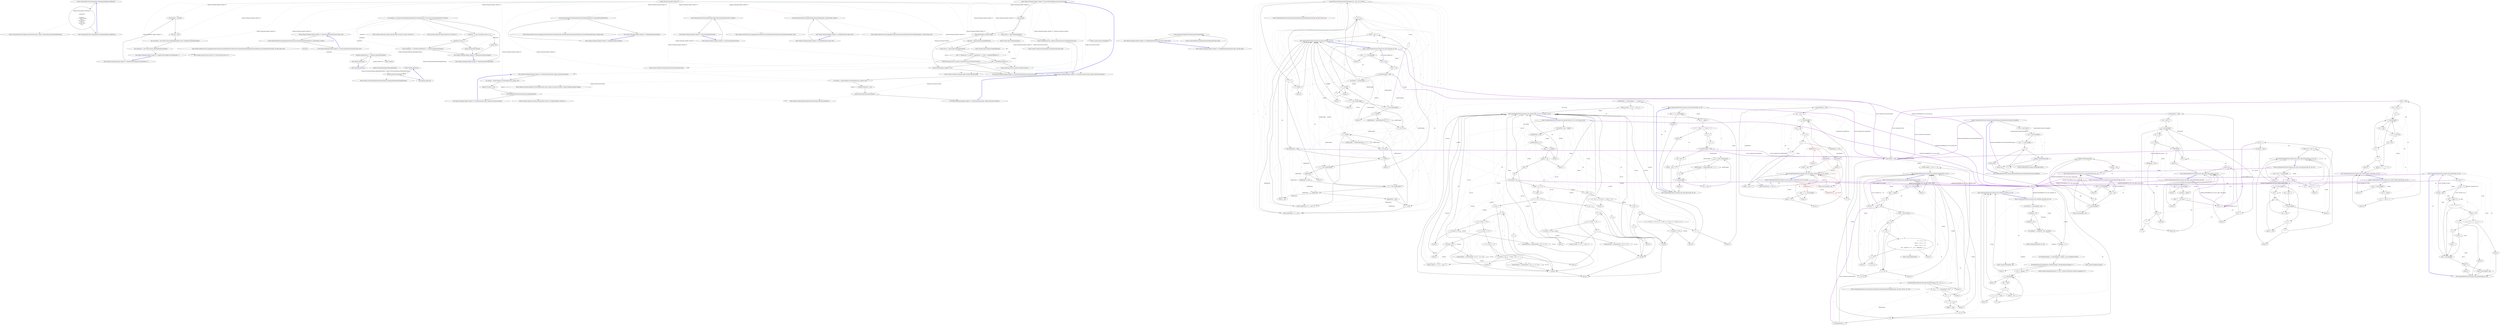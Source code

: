 digraph  {
m3_0 [label="Entry CommonMark.Tests.HeadingTests.HeadingsAndHorizontalRulers()", span="14-14", cluster="CommonMark.Tests.HeadingTests.HeadingsAndHorizontalRulers()", file="HeadingTests.cs"];
m3_1 [label="Helpers.ExecuteTest(''##### A\n---\n\n##### B\n---\n\n##### C\n---'', ''<h5>A</h5>\n<hr />\n<h5>B</h5>\n<hr />\n<h5>C</h5>\n<hr />\n'')", span="17-17", cluster="CommonMark.Tests.HeadingTests.HeadingsAndHorizontalRulers()", file="HeadingTests.cs"];
m3_2 [label="Exit CommonMark.Tests.HeadingTests.HeadingsAndHorizontalRulers()", span="14-14", cluster="CommonMark.Tests.HeadingTests.HeadingsAndHorizontalRulers()", file="HeadingTests.cs"];
m3_3 [label="Entry CommonMark.Tests.Helpers.ExecuteTest(string, string, CommonMark.CommonMarkSettings)", span="18-18", cluster="CommonMark.Tests.Helpers.ExecuteTest(string, string, CommonMark.CommonMarkSettings)", file="HeadingTests.cs"];
m5_24 [label="Entry Ninject.Planning.Targets.Target<T>.ResolveWithin(Ninject.Activation.IContext)", span="170-170", cluster="Ninject.Planning.Targets.Target<T>.ResolveWithin(Ninject.Activation.IContext)", file="HtmlFormatterSlim.cs"];
m5_25 [label="Type.IsArray", span="172-172", cluster="Ninject.Planning.Targets.Target<T>.ResolveWithin(Ninject.Activation.IContext)", file="HtmlFormatterSlim.cs"];
m5_27 [label="return GetValues(service, parent).CastSlow(service).ToArraySlow(service);", span="175-175", cluster="Ninject.Planning.Targets.Target<T>.ResolveWithin(Ninject.Activation.IContext)", file="HtmlFormatterSlim.cs"];
m5_32 [label="return GetValues(service, parent).CastSlow(service).ToListSlow(service);", span="185-185", cluster="Ninject.Planning.Targets.Target<T>.ResolveWithin(Ninject.Activation.IContext)", file="HtmlFormatterSlim.cs"];
m5_34 [label="return GetValues(service, parent).CastSlow(service);", span="188-188", cluster="Ninject.Planning.Targets.Target<T>.ResolveWithin(Ninject.Activation.IContext)", file="HtmlFormatterSlim.cs"];
m5_35 [label="return GetValue(Type, parent);", span="191-191", cluster="Ninject.Planning.Targets.Target<T>.ResolveWithin(Ninject.Activation.IContext)", file="HtmlFormatterSlim.cs"];
m5_26 [label="Type service = Type.GetElementType()", span="174-174", cluster="Ninject.Planning.Targets.Target<T>.ResolveWithin(Ninject.Activation.IContext)", file="HtmlFormatterSlim.cs"];
m5_28 [label="Type.GetTypeInfo().IsGenericType", span="178-178", cluster="Ninject.Planning.Targets.Target<T>.ResolveWithin(Ninject.Activation.IContext)", file="HtmlFormatterSlim.cs"];
m5_29 [label="Type gtd = Type.GetGenericTypeDefinition()", span="180-180", cluster="Ninject.Planning.Targets.Target<T>.ResolveWithin(Ninject.Activation.IContext)", file="HtmlFormatterSlim.cs"];
m5_30 [label="Type service = Type.GenericTypeArguments[0]", span="182-182", cluster="Ninject.Planning.Targets.Target<T>.ResolveWithin(Ninject.Activation.IContext)", file="HtmlFormatterSlim.cs"];
m5_31 [label="gtd == typeof(List<>) || gtd == typeof(IList<>) || gtd == typeof(ICollection<>)", span="184-184", cluster="Ninject.Planning.Targets.Target<T>.ResolveWithin(Ninject.Activation.IContext)", file="HtmlFormatterSlim.cs"];
m5_33 [label="gtd == typeof(IEnumerable<>)", span="187-187", cluster="Ninject.Planning.Targets.Target<T>.ResolveWithin(Ninject.Activation.IContext)", file="HtmlFormatterSlim.cs"];
m5_36 [label="Exit Ninject.Planning.Targets.Target<T>.ResolveWithin(Ninject.Activation.IContext)", span="170-170", cluster="Ninject.Planning.Targets.Target<T>.ResolveWithin(Ninject.Activation.IContext)", file="HtmlFormatterSlim.cs"];
m5_37 [label="Entry System.Type.GetElementType()", span="0-0", cluster="System.Type.GetElementType()", file="HtmlFormatterSlim.cs"];
m5_14 [label="Entry Ninject.Infrastructure.Language.ExtensionsForICustomAttributeProvider.GetCustomAttributes(object, bool)", span="92-92", cluster="Ninject.Infrastructure.Language.ExtensionsForICustomAttributeProvider.GetCustomAttributes(object, bool)", file="HtmlFormatterSlim.cs"];
m5_59 [label="Entry Ninject.Planning.Targets.Target<T>.ReadConstraintFromTarget()", span="237-237", cluster="Ninject.Planning.Targets.Target<T>.ReadConstraintFromTarget()", file="HtmlFormatterSlim.cs"];
m5_60 [label="var attributes = this.GetCustomAttributes(typeof(ConstraintAttribute), true).Cast<ConstraintAttribute>().ToList()", span="239-239", cluster="Ninject.Planning.Targets.Target<T>.ReadConstraintFromTarget()", file="HtmlFormatterSlim.cs"];
m5_61 [label="attributes == null || attributes.Count == 0", span="241-241", cluster="Ninject.Planning.Targets.Target<T>.ReadConstraintFromTarget()", file="HtmlFormatterSlim.cs"];
m5_63 [label="attributes.Count == 1", span="244-244", cluster="Ninject.Planning.Targets.Target<T>.ReadConstraintFromTarget()", file="HtmlFormatterSlim.cs"];
m5_64 [label="return attributes[0].Matches;", span="245-245", cluster="Ninject.Planning.Targets.Target<T>.ReadConstraintFromTarget()", file="HtmlFormatterSlim.cs"];
m5_65 [label="return metadata => attributes.All(attribute => attribute.Matches(metadata));", span="247-247", cluster="Ninject.Planning.Targets.Target<T>.ReadConstraintFromTarget()", file="HtmlFormatterSlim.cs"];
m5_62 [label="return null;", span="242-242", cluster="Ninject.Planning.Targets.Target<T>.ReadConstraintFromTarget()", file="HtmlFormatterSlim.cs"];
m5_66 [label="Exit Ninject.Planning.Targets.Target<T>.ReadConstraintFromTarget()", span="237-237", cluster="Ninject.Planning.Targets.Target<T>.ReadConstraintFromTarget()", file="HtmlFormatterSlim.cs"];
m5_43 [label="Entry Ninject.Planning.Targets.Target<T>.GetValue(System.Type, Ninject.Activation.IContext)", span="213-213", cluster="Ninject.Planning.Targets.Target<T>.GetValue(System.Type, Ninject.Activation.IContext)", file="HtmlFormatterSlim.cs"];
m5_50 [label="var request = parent.Request.CreateChild(service, parent, this)", span="215-215", cluster="Ninject.Planning.Targets.Target<T>.GetValue(System.Type, Ninject.Activation.IContext)", file="HtmlFormatterSlim.cs"];
m5_52 [label="return parent.Kernel.Resolve(request).SingleOrDefault();", span="217-217", cluster="Ninject.Planning.Targets.Target<T>.GetValue(System.Type, Ninject.Activation.IContext)", file="HtmlFormatterSlim.cs"];
m5_51 [label="request.IsUnique = true", span="216-216", cluster="Ninject.Planning.Targets.Target<T>.GetValue(System.Type, Ninject.Activation.IContext)", file="HtmlFormatterSlim.cs"];
m5_53 [label="Exit Ninject.Planning.Targets.Target<T>.GetValue(System.Type, Ninject.Activation.IContext)", span="213-213", cluster="Ninject.Planning.Targets.Target<T>.GetValue(System.Type, Ninject.Activation.IContext)", file="HtmlFormatterSlim.cs"];
m5_18 [label="Entry Ninject.Infrastructure.Language.ExtensionsForICustomAttributeProvider.IsDefined(object, System.Type, bool)", span="81-81", cluster="Ninject.Infrastructure.Language.ExtensionsForICustomAttributeProvider.IsDefined(object, System.Type, bool)", file="HtmlFormatterSlim.cs"];
m5_67 [label="Entry System.Collections.IEnumerable.Cast<TResult>()", span="0-0", cluster="System.Collections.IEnumerable.Cast<TResult>()", file="HtmlFormatterSlim.cs"];
m5_7 [label="Entry Ninject.Planning.Targets.Target<T>.GetCustomAttributes(System.Type, bool)", span="114-114", cluster="Ninject.Planning.Targets.Target<T>.GetCustomAttributes(System.Type, bool)", file="HtmlFormatterSlim.cs"];
m5_8 [label="return ExtensionsForICustomAttributeProvider.GetCustomAttributesExtended(Site, attributeType, inherit);", span="118-118", cluster="Ninject.Planning.Targets.Target<T>.GetCustomAttributes(System.Type, bool)", file="HtmlFormatterSlim.cs"];
m5_9 [label="Exit Ninject.Planning.Targets.Target<T>.GetCustomAttributes(System.Type, bool)", span="114-114", cluster="Ninject.Planning.Targets.Target<T>.GetCustomAttributes(System.Type, bool)", file="HtmlFormatterSlim.cs"];
m5_6 [label="Entry Ninject.Infrastructure.Future<T>.Future(System.Func<T>)", span="51-51", cluster="Ninject.Infrastructure.Future<T>.Future(System.Func<T>)", file="HtmlFormatterSlim.cs"];
m5_72 [label="Entry Unk.All", span="", cluster="Unk.All", file="HtmlFormatterSlim.cs"];
m5_19 [label="Entry Ninject.Planning.Targets.Target<T>.IsDefinedOnParent(System.Type, System.Type)", span="160-160", cluster="Ninject.Planning.Targets.Target<T>.IsDefinedOnParent(System.Type, System.Type)", file="HtmlFormatterSlim.cs"];
m5_20 [label="return parent.GetTypeInfo().HasAttribute(attributeType);", span="162-162", cluster="Ninject.Planning.Targets.Target<T>.IsDefinedOnParent(System.Type, System.Type)", file="HtmlFormatterSlim.cs"];
m5_21 [label="Exit Ninject.Planning.Targets.Target<T>.IsDefinedOnParent(System.Type, System.Type)", span="160-160", cluster="Ninject.Planning.Targets.Target<T>.IsDefinedOnParent(System.Type, System.Type)", file="HtmlFormatterSlim.cs"];
m5_48 [label="Entry Ninject.Activation.IRequest.CreateChild(System.Type, Ninject.Activation.IContext, Ninject.Planning.Targets.ITarget)", span="106-106", cluster="Ninject.Activation.IRequest.CreateChild(System.Type, Ninject.Activation.IContext, Ninject.Planning.Targets.ITarget)", file="HtmlFormatterSlim.cs"];
m5_42 [label="Entry System.Collections.IEnumerable.ToListSlow(System.Type)", span="33-33", cluster="System.Collections.IEnumerable.ToListSlow(System.Type)", file="HtmlFormatterSlim.cs"];
m5_23 [label="Entry System.Reflection.MemberInfo.HasAttribute(System.Type)", span="46-46", cluster="System.Reflection.MemberInfo.HasAttribute(System.Type)", file="HtmlFormatterSlim.cs"];
m5_39 [label="Entry System.Collections.IEnumerable.CastSlow(System.Type)", span="20-20", cluster="System.Collections.IEnumerable.CastSlow(System.Type)", file="HtmlFormatterSlim.cs"];
m5_10 [label="Entry Ninject.Infrastructure.Language.ExtensionsForICustomAttributeProvider.GetCustomAttributesExtended(System.Reflection.ICustomAttributeProvider, System.Type, bool)", span="40-40", cluster="Ninject.Infrastructure.Language.ExtensionsForICustomAttributeProvider.GetCustomAttributesExtended(System.Reflection.ICustomAttributeProvider, System.Type, bool)", file="HtmlFormatterSlim.cs"];
m5_76 [label="Entry Ninject.ConstraintAttribute.Matches(Ninject.Planning.Bindings.IBindingMetadata)", span="27-27", cluster="Ninject.ConstraintAttribute.Matches(Ninject.Planning.Bindings.IBindingMetadata)", file="HtmlFormatterSlim.cs"];
m5_11 [label="Entry Ninject.Planning.Targets.Target<T>.GetCustomAttributes(bool)", span="128-128", cluster="Ninject.Planning.Targets.Target<T>.GetCustomAttributes(bool)", file="HtmlFormatterSlim.cs"];
m5_12 [label="return ExtensionsForICustomAttributeProvider.GetCustomAttributes(Site, (inherit));", span="132-132", cluster="Ninject.Planning.Targets.Target<T>.GetCustomAttributes(bool)", file="HtmlFormatterSlim.cs"];
m5_13 [label="Exit Ninject.Planning.Targets.Target<T>.GetCustomAttributes(bool)", span="128-128", cluster="Ninject.Planning.Targets.Target<T>.GetCustomAttributes(bool)", file="HtmlFormatterSlim.cs"];
m5_49 [label="Entry Ninject.Syntax.IResolutionRoot.Resolve(Ninject.Activation.IRequest)", span="54-54", cluster="Ninject.Syntax.IResolutionRoot.Resolve(Ninject.Activation.IRequest)", file="HtmlFormatterSlim.cs"];
m5_54 [label="Entry System.Collections.Generic.IEnumerable<TSource>.SingleOrDefault<TSource>()", span="0-0", cluster="System.Collections.Generic.IEnumerable<TSource>.SingleOrDefault<TSource>()", file="HtmlFormatterSlim.cs"];
m5_55 [label="Entry Ninject.Planning.Targets.Target<T>.ReadOptionalFromTarget()", span="224-224", cluster="Ninject.Planning.Targets.Target<T>.ReadOptionalFromTarget()", file="HtmlFormatterSlim.cs"];
m5_56 [label="return ExtensionsForICustomAttributeProvider.HasAttribute(Site, typeof(OptionalAttribute));", span="228-228", cluster="Ninject.Planning.Targets.Target<T>.ReadOptionalFromTarget()", file="HtmlFormatterSlim.cs"];
m5_57 [label="Exit Ninject.Planning.Targets.Target<T>.ReadOptionalFromTarget()", span="224-224", cluster="Ninject.Planning.Targets.Target<T>.ReadOptionalFromTarget()", file="HtmlFormatterSlim.cs"];
m5_68 [label="Entry System.Collections.Generic.IEnumerable<TSource>.ToList<TSource>()", span="0-0", cluster="System.Collections.Generic.IEnumerable<TSource>.ToList<TSource>()", file="HtmlFormatterSlim.cs"];
m5_22 [label="Entry System.Type.GetTypeInfo()", span="0-0", cluster="System.Type.GetTypeInfo()", file="HtmlFormatterSlim.cs"];
m5_73 [label="Entry lambda expression", span="247-247", cluster="lambda expression", file="HtmlFormatterSlim.cs"];
m5_70 [label="attributes.All(attribute => attribute.Matches(metadata))", span="247-247", cluster="lambda expression", file="HtmlFormatterSlim.cs"];
m5_74 [label="attribute.Matches(metadata)", span="247-247", cluster="lambda expression", file="HtmlFormatterSlim.cs"];
m5_69 [label="Entry lambda expression", span="247-247", cluster="lambda expression", file="HtmlFormatterSlim.cs"];
m5_71 [label="Exit lambda expression", span="247-247", cluster="lambda expression", file="HtmlFormatterSlim.cs"];
m5_75 [label="Exit lambda expression", span="247-247", cluster="lambda expression", file="HtmlFormatterSlim.cs"];
m5_41 [label="Entry System.Type.GetGenericTypeDefinition()", span="0-0", cluster="System.Type.GetGenericTypeDefinition()", file="HtmlFormatterSlim.cs"];
m5_15 [label="Entry Ninject.Planning.Targets.Target<T>.IsDefined(System.Type, bool)", span="143-143", cluster="Ninject.Planning.Targets.Target<T>.IsDefined(System.Type, bool)", file="HtmlFormatterSlim.cs"];
m5_16 [label="return ExtensionsForICustomAttributeProvider.IsDefined(Site, attributeType, inherit);", span="147-147", cluster="Ninject.Planning.Targets.Target<T>.IsDefined(System.Type, bool)", file="HtmlFormatterSlim.cs"];
m5_17 [label="Exit Ninject.Planning.Targets.Target<T>.IsDefined(System.Type, bool)", span="143-143", cluster="Ninject.Planning.Targets.Target<T>.IsDefined(System.Type, bool)", file="HtmlFormatterSlim.cs"];
m5_0 [label="Entry Ninject.Planning.Targets.Target<T>.Target(System.Reflection.MemberInfo, T)", span="95-95", cluster="Ninject.Planning.Targets.Target<T>.Target(System.Reflection.MemberInfo, T)", file="HtmlFormatterSlim.cs"];
m5_1 [label="this.Member = member", span="97-97", cluster="Ninject.Planning.Targets.Target<T>.Target(System.Reflection.MemberInfo, T)", file="HtmlFormatterSlim.cs"];
m5_2 [label="this.Site = site", span="98-98", cluster="Ninject.Planning.Targets.Target<T>.Target(System.Reflection.MemberInfo, T)", file="HtmlFormatterSlim.cs"];
m5_3 [label="this.constraint = new Future<Func<IBindingMetadata, bool>>(ReadConstraintFromTarget)", span="100-100", cluster="Ninject.Planning.Targets.Target<T>.Target(System.Reflection.MemberInfo, T)", file="HtmlFormatterSlim.cs"];
m5_4 [label="this.isOptional = new Future<bool>(ReadOptionalFromTarget)", span="101-101", cluster="Ninject.Planning.Targets.Target<T>.Target(System.Reflection.MemberInfo, T)", file="HtmlFormatterSlim.cs"];
m5_5 [label="Exit Ninject.Planning.Targets.Target<T>.Target(System.Reflection.MemberInfo, T)", span="95-95", cluster="Ninject.Planning.Targets.Target<T>.Target(System.Reflection.MemberInfo, T)", file="HtmlFormatterSlim.cs"];
m5_40 [label="Entry System.Collections.IEnumerable.ToArraySlow(System.Type)", span="26-26", cluster="System.Collections.IEnumerable.ToArraySlow(System.Type)", file="HtmlFormatterSlim.cs"];
m5_58 [label="Entry Ninject.Infrastructure.Language.ExtensionsForICustomAttributeProvider.HasAttribute(System.Reflection.ICustomAttributeProvider, System.Type)", span="26-26", cluster="Ninject.Infrastructure.Language.ExtensionsForICustomAttributeProvider.HasAttribute(System.Reflection.ICustomAttributeProvider, System.Type)", file="HtmlFormatterSlim.cs"];
m5_38 [label="Entry Ninject.Planning.Targets.Target<T>.GetValues(System.Type, Ninject.Activation.IContext)", span="200-200", cluster="Ninject.Planning.Targets.Target<T>.GetValues(System.Type, Ninject.Activation.IContext)", file="HtmlFormatterSlim.cs"];
m5_44 [label="var request = parent.Request.CreateChild(service, parent, this)", span="202-202", cluster="Ninject.Planning.Targets.Target<T>.GetValues(System.Type, Ninject.Activation.IContext)", file="HtmlFormatterSlim.cs"];
m5_46 [label="return parent.Kernel.Resolve(request);", span="204-204", cluster="Ninject.Planning.Targets.Target<T>.GetValues(System.Type, Ninject.Activation.IContext)", file="HtmlFormatterSlim.cs"];
m5_45 [label="request.IsOptional = true", span="203-203", cluster="Ninject.Planning.Targets.Target<T>.GetValues(System.Type, Ninject.Activation.IContext)", file="HtmlFormatterSlim.cs"];
m5_47 [label="Exit Ninject.Planning.Targets.Target<T>.GetValues(System.Type, Ninject.Activation.IContext)", span="200-200", cluster="Ninject.Planning.Targets.Target<T>.GetValues(System.Type, Ninject.Activation.IContext)", file="HtmlFormatterSlim.cs"];
m5_77 [label="Ninject.Planning.Targets.Target<T>", span="", file="HtmlFormatterSlim.cs"];
m5_78 [label=attributes, span="", file="HtmlFormatterSlim.cs"];
m5_79 [label="Ninject.Planning.Bindings.IBindingMetadata", span="", file="HtmlFormatterSlim.cs"];
m7_100 [label="Entry CommonMark.Parser.ScannerCharacterMatcher.MatchWhitespaces(string, ref char, ref int, int)", span="13-13", cluster="CommonMark.Parser.ScannerCharacterMatcher.MatchWhitespaces(string, ref char, ref int, int)", file="Scanner.cs"];
m7_101 [label="Entry CommonMark.Parser.Scanner.scan_link_title(string, int, int)", span="189-189", cluster="CommonMark.Parser.Scanner.scan_link_title(string, int, int)", file="Scanner.cs"];
m7_102 [label="pos + 2 >= sourceLength", span="198-198", cluster="CommonMark.Parser.Scanner.scan_link_title(string, int, int)", file="Scanner.cs"];
m7_104 [label="var c1 = s[pos]", span="201-201", cluster="CommonMark.Parser.Scanner.scan_link_title(string, int, int)", file="Scanner.cs"];
m7_110 [label="var i = pos + 1", span="208-208", cluster="CommonMark.Parser.Scanner.scan_link_title(string, int, int)", file="Scanner.cs"];
m7_111 [label="i < sourceLength", span="208-208", cluster="CommonMark.Parser.Scanner.scan_link_title(string, int, int)", file="Scanner.cs"];
m7_112 [label="var c = s[i]", span="210-210", cluster="CommonMark.Parser.Scanner.scan_link_title(string, int, int)", file="Scanner.cs"];
m7_114 [label="return i - pos + 1;", span="212-212", cluster="CommonMark.Parser.Scanner.scan_link_title(string, int, int)", file="Scanner.cs"];
m7_103 [label="return 0;", span="199-199", cluster="CommonMark.Parser.Scanner.scan_link_title(string, int, int)", file="Scanner.cs"];
m7_105 [label="c1 != '''' && c1 != '\'' && c1 != '('", span="202-202", cluster="CommonMark.Parser.Scanner.scan_link_title(string, int, int)", file="Scanner.cs"];
m7_107 [label="c1 == '('", span="205-205", cluster="CommonMark.Parser.Scanner.scan_link_title(string, int, int)", file="Scanner.cs"];
m7_113 [label="c == c1 && !nextEscaped", span="211-211", cluster="CommonMark.Parser.Scanner.scan_link_title(string, int, int)", file="Scanner.cs"];
m7_106 [label="return 0;", span="203-203", cluster="CommonMark.Parser.Scanner.scan_link_title(string, int, int)", file="Scanner.cs"];
m7_108 [label="c1 = ')'", span="205-205", cluster="CommonMark.Parser.Scanner.scan_link_title(string, int, int)", file="Scanner.cs"];
m7_109 [label="var nextEscaped = false", span="207-207", cluster="CommonMark.Parser.Scanner.scan_link_title(string, int, int)", file="Scanner.cs"];
m7_115 [label="nextEscaped = !nextEscaped && c == '\\'", span="214-214", cluster="CommonMark.Parser.Scanner.scan_link_title(string, int, int)", file="Scanner.cs"];
m7_116 [label="i++", span="208-208", cluster="CommonMark.Parser.Scanner.scan_link_title(string, int, int)", file="Scanner.cs"];
m7_117 [label="return 0;", span="217-217", cluster="CommonMark.Parser.Scanner.scan_link_title(string, int, int)", file="Scanner.cs"];
m7_118 [label="Exit CommonMark.Parser.Scanner.scan_link_title(string, int, int)", span="189-189", cluster="CommonMark.Parser.Scanner.scan_link_title(string, int, int)", file="Scanner.cs"];
m7_130 [label="Entry CommonMark.Parser.Scanner.scan_atx_header_start(string, int, int, out int)", span="244-244", cluster="CommonMark.Parser.Scanner.scan_atx_header_start(string, int, int, out int)", file="Scanner.cs"];
m7_131 [label="headerLevel = 1", span="251-251", cluster="CommonMark.Parser.Scanner.scan_atx_header_start(string, int, int, out int)", color=red, community=0, file="Scanner.cs"];
m7_132 [label="pos + 1 >= sourceLength", span="252-252", cluster="CommonMark.Parser.Scanner.scan_atx_header_start(string, int, int, out int)", file="Scanner.cs"];
m7_134 [label="s[pos] != '#'", span="255-255", cluster="CommonMark.Parser.Scanner.scan_atx_header_start(string, int, int, out int)", file="Scanner.cs"];
m7_137 [label="var i = pos + 1", span="259-259", cluster="CommonMark.Parser.Scanner.scan_atx_header_start(string, int, int, out int)", file="Scanner.cs"];
m7_138 [label="i < sourceLength", span="259-259", cluster="CommonMark.Parser.Scanner.scan_atx_header_start(string, int, int, out int)", file="Scanner.cs"];
m7_139 [label="var c = s[i]", span="261-261", cluster="CommonMark.Parser.Scanner.scan_atx_header_start(string, int, int, out int)", file="Scanner.cs"];
m7_144 [label="return i - pos;", span="269-269", cluster="CommonMark.Parser.Scanner.scan_atx_header_start(string, int, int, out int)", file="Scanner.cs"];
m7_149 [label="return i - pos + 1;", span="279-279", cluster="CommonMark.Parser.Scanner.scan_atx_header_start(string, int, int, out int)", file="Scanner.cs"];
m7_150 [label="return spaceExists ? i - pos : 0;", span="283-283", cluster="CommonMark.Parser.Scanner.scan_atx_header_start(string, int, int, out int)", file="Scanner.cs"];
m7_153 [label="return sourceLength - pos;", span="288-288", cluster="CommonMark.Parser.Scanner.scan_atx_header_start(string, int, int, out int)", file="Scanner.cs"];
m7_141 [label="headerLevel == 6", span="265-265", cluster="CommonMark.Parser.Scanner.scan_atx_header_start(string, int, int, out int)", color=red, community=0, file="Scanner.cs"];
m7_145 [label="headerLevel++", span="271-271", cluster="CommonMark.Parser.Scanner.scan_atx_header_start(string, int, int, out int)", color=red, community=0, file="Scanner.cs"];
m7_133 [label="return 0;", span="253-253", cluster="CommonMark.Parser.Scanner.scan_atx_header_start(string, int, int, out int)", file="Scanner.cs"];
m7_135 [label="return 0;", span="256-256", cluster="CommonMark.Parser.Scanner.scan_atx_header_start(string, int, int, out int)", file="Scanner.cs"];
m7_136 [label="var spaceExists = false", span="258-258", cluster="CommonMark.Parser.Scanner.scan_atx_header_start(string, int, int, out int)", file="Scanner.cs"];
m7_143 [label=spaceExists, span="268-268", cluster="CommonMark.Parser.Scanner.scan_atx_header_start(string, int, int, out int)", file="Scanner.cs"];
m7_152 [label=spaceExists, span="287-287", cluster="CommonMark.Parser.Scanner.scan_atx_header_start(string, int, int, out int)", file="Scanner.cs"];
m7_151 [label="i++", span="259-259", cluster="CommonMark.Parser.Scanner.scan_atx_header_start(string, int, int, out int)", file="Scanner.cs"];
m7_140 [label="c == '#'", span="263-263", cluster="CommonMark.Parser.Scanner.scan_atx_header_start(string, int, int, out int)", file="Scanner.cs"];
m7_146 [label="c == ' '", span="273-273", cluster="CommonMark.Parser.Scanner.scan_atx_header_start(string, int, int, out int)", file="Scanner.cs"];
m7_148 [label="c == '\n'", span="277-277", cluster="CommonMark.Parser.Scanner.scan_atx_header_start(string, int, int, out int)", file="Scanner.cs"];
m7_142 [label="return 0;", span="266-266", cluster="CommonMark.Parser.Scanner.scan_atx_header_start(string, int, int, out int)", file="Scanner.cs"];
m7_147 [label="spaceExists = true", span="275-275", cluster="CommonMark.Parser.Scanner.scan_atx_header_start(string, int, int, out int)", file="Scanner.cs"];
m7_154 [label="return 0;", span="290-290", cluster="CommonMark.Parser.Scanner.scan_atx_header_start(string, int, int, out int)", file="Scanner.cs"];
m7_155 [label="Exit CommonMark.Parser.Scanner.scan_atx_header_start(string, int, int, out int)", span="244-244", cluster="CommonMark.Parser.Scanner.scan_atx_header_start(string, int, int, out int)", file="Scanner.cs"];
m7_57 [label="Entry CommonMark.Parser.ScannerCharacterMatcher.MatchAsciiLetterOrDigit(string, ref char, ref int, int, char)", span="95-95", cluster="CommonMark.Parser.ScannerCharacterMatcher.MatchAsciiLetterOrDigit(string, ref char, ref int, int, char)", file="Scanner.cs"];
m7_239 [label="Entry CommonMark.Parser.Scanner.scan_entity(string, int, int, out string, out int)", span="464-464", cluster="CommonMark.Parser.Scanner.scan_entity(string, int, int, out string, out int)", file="Scanner.cs"];
m7_240 [label="var lastPos = pos + length", span="472-472", cluster="CommonMark.Parser.Scanner.scan_entity(string, int, int, out string, out int)", file="Scanner.cs"];
m7_243 [label="pos + 3 >= lastPos", span="477-477", cluster="CommonMark.Parser.Scanner.scan_entity(string, int, int, out string, out int)", file="Scanner.cs"];
m7_245 [label="s[pos] != '&'", span="480-480", cluster="CommonMark.Parser.Scanner.scan_entity(string, int, int, out string, out int)", file="Scanner.cs"];
m7_250 [label="s[pos + 1] == '#'", span="486-486", cluster="CommonMark.Parser.Scanner.scan_entity(string, int, int, out string, out int)", file="Scanner.cs"];
m7_251 [label="c = s[pos + 2]", span="488-488", cluster="CommonMark.Parser.Scanner.scan_entity(string, int, int, out string, out int)", file="Scanner.cs"];
m7_253 [label="i = pos + 3", span="492-492", cluster="CommonMark.Parser.Scanner.scan_entity(string, int, int, out string, out int)", file="Scanner.cs"];
m7_255 [label="c = s[i]", span="494-494", cluster="CommonMark.Parser.Scanner.scan_entity(string, int, int, out string, out int)", file="Scanner.cs"];
m7_269 [label="return counter == 0 ? 0 : i - pos + 1;", span="515-515", cluster="CommonMark.Parser.Scanner.scan_entity(string, int, int, out string, out int)", file="Scanner.cs"];
m7_272 [label="i = pos + 2", span="523-523", cluster="CommonMark.Parser.Scanner.scan_entity(string, int, int, out string, out int)", file="Scanner.cs"];
m7_274 [label="c = s[i]", span="525-525", cluster="CommonMark.Parser.Scanner.scan_entity(string, int, int, out string, out int)", file="Scanner.cs"];
m7_280 [label="return counter == 0 ? 0 : i - pos + 1;", span="534-534", cluster="CommonMark.Parser.Scanner.scan_entity(string, int, int, out string, out int)", file="Scanner.cs"];
m7_283 [label="c = s[pos + 1]", span="543-543", cluster="CommonMark.Parser.Scanner.scan_entity(string, int, int, out string, out int)", file="Scanner.cs"];
m7_286 [label="i = pos + 2", span="547-547", cluster="CommonMark.Parser.Scanner.scan_entity(string, int, int, out string, out int)", file="Scanner.cs"];
m7_288 [label="c = s[i]", span="549-549", cluster="CommonMark.Parser.Scanner.scan_entity(string, int, int, out string, out int)", file="Scanner.cs"];
m7_293 [label="namedEntity = s.Substring(pos + 1, counter + 1)", span="560-560", cluster="CommonMark.Parser.Scanner.scan_entity(string, int, int, out string, out int)", file="Scanner.cs"];
m7_294 [label="return counter == 0 ? 0 : i - pos + 1;", span="561-561", cluster="CommonMark.Parser.Scanner.scan_entity(string, int, int, out string, out int)", file="Scanner.cs"];
m7_241 [label="namedEntity = null", span="474-474", cluster="CommonMark.Parser.Scanner.scan_entity(string, int, int, out string, out int)", file="Scanner.cs"];
m7_254 [label="i < lastPos", span="492-492", cluster="CommonMark.Parser.Scanner.scan_entity(string, int, int, out string, out int)", file="Scanner.cs"];
m7_273 [label="i < lastPos", span="523-523", cluster="CommonMark.Parser.Scanner.scan_entity(string, int, int, out string, out int)", file="Scanner.cs"];
m7_287 [label="i < lastPos", span="547-547", cluster="CommonMark.Parser.Scanner.scan_entity(string, int, int, out string, out int)", file="Scanner.cs"];
m7_242 [label="numericEntity = 0", span="475-475", cluster="CommonMark.Parser.Scanner.scan_entity(string, int, int, out string, out int)", file="Scanner.cs"];
m7_259 [label="numericEntity = numericEntity * 16 + (c - '0')", span="498-498", cluster="CommonMark.Parser.Scanner.scan_entity(string, int, int, out string, out int)", file="Scanner.cs"];
m7_263 [label="numericEntity = numericEntity * 16 + (c - 'A' + 10)", span="504-504", cluster="CommonMark.Parser.Scanner.scan_entity(string, int, int, out string, out int)", file="Scanner.cs"];
m7_267 [label="numericEntity = numericEntity * 16 + (c - 'a' + 10)", span="510-510", cluster="CommonMark.Parser.Scanner.scan_entity(string, int, int, out string, out int)", file="Scanner.cs"];
m7_278 [label="numericEntity = numericEntity * 10 + (c - '0')", span="529-529", cluster="CommonMark.Parser.Scanner.scan_entity(string, int, int, out string, out int)", file="Scanner.cs"];
m7_244 [label="return 0;", span="478-478", cluster="CommonMark.Parser.Scanner.scan_entity(string, int, int, out string, out int)", file="Scanner.cs"];
m7_246 [label="return 0;", span="481-481", cluster="CommonMark.Parser.Scanner.scan_entity(string, int, int, out string, out int)", file="Scanner.cs"];
m7_247 [label="char c", span="483-483", cluster="CommonMark.Parser.Scanner.scan_entity(string, int, int, out string, out int)", file="Scanner.cs"];
m7_248 [label="int i", span="484-484", cluster="CommonMark.Parser.Scanner.scan_entity(string, int, int, out string, out int)", file="Scanner.cs"];
m7_249 [label="int counter = 0", span="485-485", cluster="CommonMark.Parser.Scanner.scan_entity(string, int, int, out string, out int)", file="Scanner.cs"];
m7_257 [label="++counter == 9", span="497-497", cluster="CommonMark.Parser.Scanner.scan_entity(string, int, int, out string, out int)", file="Scanner.cs"];
m7_261 [label="++counter == 9", span="503-503", cluster="CommonMark.Parser.Scanner.scan_entity(string, int, int, out string, out int)", file="Scanner.cs"];
m7_265 [label="++counter == 9", span="509-509", cluster="CommonMark.Parser.Scanner.scan_entity(string, int, int, out string, out int)", file="Scanner.cs"];
m7_276 [label="++counter == 9", span="528-528", cluster="CommonMark.Parser.Scanner.scan_entity(string, int, int, out string, out int)", file="Scanner.cs"];
m7_290 [label="++counter == 32", span="552-552", cluster="CommonMark.Parser.Scanner.scan_entity(string, int, int, out string, out int)", file="Scanner.cs"];
m7_252 [label="c == 'x' || c == 'X'", span="489-489", cluster="CommonMark.Parser.Scanner.scan_entity(string, int, int, out string, out int)", file="Scanner.cs"];
m7_271 [label="i++", span="492-492", cluster="CommonMark.Parser.Scanner.scan_entity(string, int, int, out string, out int)", file="Scanner.cs"];
m7_297 [label="return 0;", span="568-568", cluster="CommonMark.Parser.Scanner.scan_entity(string, int, int, out string, out int)", file="Scanner.cs"];
m7_256 [label="c >= '0' && c <= '9'", span="495-495", cluster="CommonMark.Parser.Scanner.scan_entity(string, int, int, out string, out int)", file="Scanner.cs"];
m7_260 [label="c >= 'A' && c <= 'F'", span="501-501", cluster="CommonMark.Parser.Scanner.scan_entity(string, int, int, out string, out int)", file="Scanner.cs"];
m7_264 [label="c >= 'a' && c <= 'f'", span="507-507", cluster="CommonMark.Parser.Scanner.scan_entity(string, int, int, out string, out int)", file="Scanner.cs"];
m7_268 [label="c == ';'", span="514-514", cluster="CommonMark.Parser.Scanner.scan_entity(string, int, int, out string, out int)", file="Scanner.cs"];
m7_258 [label="return 0;", span="497-497", cluster="CommonMark.Parser.Scanner.scan_entity(string, int, int, out string, out int)", file="Scanner.cs"];
m7_262 [label="return 0;", span="503-503", cluster="CommonMark.Parser.Scanner.scan_entity(string, int, int, out string, out int)", file="Scanner.cs"];
m7_266 [label="return 0;", span="509-509", cluster="CommonMark.Parser.Scanner.scan_entity(string, int, int, out string, out int)", file="Scanner.cs"];
m7_270 [label="return 0;", span="517-517", cluster="CommonMark.Parser.Scanner.scan_entity(string, int, int, out string, out int)", file="Scanner.cs"];
m7_282 [label="i++", span="523-523", cluster="CommonMark.Parser.Scanner.scan_entity(string, int, int, out string, out int)", file="Scanner.cs"];
m7_275 [label="c >= '0' && c <= '9'", span="526-526", cluster="CommonMark.Parser.Scanner.scan_entity(string, int, int, out string, out int)", file="Scanner.cs"];
m7_279 [label="c == ';'", span="533-533", cluster="CommonMark.Parser.Scanner.scan_entity(string, int, int, out string, out int)", file="Scanner.cs"];
m7_277 [label="return 0;", span="528-528", cluster="CommonMark.Parser.Scanner.scan_entity(string, int, int, out string, out int)", file="Scanner.cs"];
m7_281 [label="return 0;", span="536-536", cluster="CommonMark.Parser.Scanner.scan_entity(string, int, int, out string, out int)", file="Scanner.cs"];
m7_284 [label="(c < 'A' || c > 'Z') && (c < 'a' && c > 'z')", span="544-544", cluster="CommonMark.Parser.Scanner.scan_entity(string, int, int, out string, out int)", file="Scanner.cs"];
m7_285 [label="return 0;", span="545-545", cluster="CommonMark.Parser.Scanner.scan_entity(string, int, int, out string, out int)", file="Scanner.cs"];
m7_296 [label="i++", span="547-547", cluster="CommonMark.Parser.Scanner.scan_entity(string, int, int, out string, out int)", file="Scanner.cs"];
m7_289 [label="(c >= '0' && c <= '9') || (c >= 'A' && c <= 'Z') || (c >= 'a' && c <= 'z')", span="550-550", cluster="CommonMark.Parser.Scanner.scan_entity(string, int, int, out string, out int)", file="Scanner.cs"];
m7_292 [label="c == ';'", span="558-558", cluster="CommonMark.Parser.Scanner.scan_entity(string, int, int, out string, out int)", file="Scanner.cs"];
m7_291 [label="return 0;", span="553-553", cluster="CommonMark.Parser.Scanner.scan_entity(string, int, int, out string, out int)", file="Scanner.cs"];
m7_295 [label="return 0;", span="564-564", cluster="CommonMark.Parser.Scanner.scan_entity(string, int, int, out string, out int)", file="Scanner.cs"];
m7_298 [label="Exit CommonMark.Parser.Scanner.scan_entity(string, int, int, out string, out int)", span="464-464", cluster="CommonMark.Parser.Scanner.scan_entity(string, int, int, out string, out int)", file="Scanner.cs"];
m7_0 [label="Entry CommonMark.Parser.Scanner.scan_autolink_uri(string, int, int)", span="17-17", cluster="CommonMark.Parser.Scanner.scan_autolink_uri(string, int, int)", file="Scanner.cs"];
m7_1 [label="var checkLen = sourceLength - pos", span="26-26", cluster="CommonMark.Parser.Scanner.scan_autolink_uri(string, int, int)", file="Scanner.cs"];
m7_4 [label="var colonpos = s.IndexOf(':', pos, checkLen)", span="33-33", cluster="CommonMark.Parser.Scanner.scan_autolink_uri(string, int, int)", file="Scanner.cs"];
m7_7 [label="var potentialScheme = s.Substring(pos, colonpos - pos).ToUpperInvariant()", span="37-37", cluster="CommonMark.Parser.Scanner.scan_autolink_uri(string, int, int)", file="Scanner.cs"];
m7_11 [label="i < sourceLength", span="41-41", cluster="CommonMark.Parser.Scanner.scan_autolink_uri(string, int, int)", file="Scanner.cs"];
m7_12 [label="var c = s[i]", span="43-43", cluster="CommonMark.Parser.Scanner.scan_autolink_uri(string, int, int)", file="Scanner.cs"];
m7_14 [label="return i - pos + 1;", span="45-45", cluster="CommonMark.Parser.Scanner.scan_autolink_uri(string, int, int)", file="Scanner.cs"];
m7_2 [label="checkLen > 24", span="27-27", cluster="CommonMark.Parser.Scanner.scan_autolink_uri(string, int, int)", file="Scanner.cs"];
m7_3 [label="checkLen = 24", span="28-28", cluster="CommonMark.Parser.Scanner.scan_autolink_uri(string, int, int)", file="Scanner.cs"];
m7_5 [label="colonpos == -1", span="34-34", cluster="CommonMark.Parser.Scanner.scan_autolink_uri(string, int, int)", file="Scanner.cs"];
m7_10 [label="var i = colonpos + 1", span="41-41", cluster="CommonMark.Parser.Scanner.scan_autolink_uri(string, int, int)", file="Scanner.cs"];
m7_6 [label="return 0;", span="35-35", cluster="CommonMark.Parser.Scanner.scan_autolink_uri(string, int, int)", file="Scanner.cs"];
m7_8 [label="Array.BinarySearch(schemeArray, potentialScheme, StringComparer.Ordinal) < 0", span="38-38", cluster="CommonMark.Parser.Scanner.scan_autolink_uri(string, int, int)", file="Scanner.cs"];
m7_9 [label="return 0;", span="39-39", cluster="CommonMark.Parser.Scanner.scan_autolink_uri(string, int, int)", file="Scanner.cs"];
m7_17 [label="i++", span="41-41", cluster="CommonMark.Parser.Scanner.scan_autolink_uri(string, int, int)", file="Scanner.cs"];
m7_18 [label="return 0;", span="51-51", cluster="CommonMark.Parser.Scanner.scan_autolink_uri(string, int, int)", file="Scanner.cs"];
m7_13 [label="c == '>'", span="44-44", cluster="CommonMark.Parser.Scanner.scan_autolink_uri(string, int, int)", file="Scanner.cs"];
m7_15 [label="c == '<' || c <= 0x20", span="47-47", cluster="CommonMark.Parser.Scanner.scan_autolink_uri(string, int, int)", file="Scanner.cs"];
m7_16 [label="return 0;", span="48-48", cluster="CommonMark.Parser.Scanner.scan_autolink_uri(string, int, int)", file="Scanner.cs"];
m7_19 [label="Exit CommonMark.Parser.Scanner.scan_autolink_uri(string, int, int)", span="17-17", cluster="CommonMark.Parser.Scanner.scan_autolink_uri(string, int, int)", file="Scanner.cs"];
m7_22 [label="Entry string.ToUpperInvariant()", span="0-0", cluster="string.ToUpperInvariant()", file="Scanner.cs"];
m7_299 [label="Entry CommonMark.Parser.Scanner.HasNonWhitespace(CommonMark.Syntax.StringPart)", span="574-574", cluster="CommonMark.Parser.Scanner.HasNonWhitespace(CommonMark.Syntax.StringPart)", file="Scanner.cs"];
m7_300 [label="var s = part.Source", span="576-576", cluster="CommonMark.Parser.Scanner.HasNonWhitespace(CommonMark.Syntax.StringPart)", file="Scanner.cs"];
m7_301 [label="var i = part.StartIndex", span="577-577", cluster="CommonMark.Parser.Scanner.HasNonWhitespace(CommonMark.Syntax.StringPart)", file="Scanner.cs"];
m7_302 [label="var l = i + part.Length", span="578-578", cluster="CommonMark.Parser.Scanner.HasNonWhitespace(CommonMark.Syntax.StringPart)", file="Scanner.cs"];
m7_304 [label="!Utilities.IsWhitespace(s[i])", span="582-582", cluster="CommonMark.Parser.Scanner.HasNonWhitespace(CommonMark.Syntax.StringPart)", file="Scanner.cs"];
m7_303 [label="i < l", span="580-580", cluster="CommonMark.Parser.Scanner.HasNonWhitespace(CommonMark.Syntax.StringPart)", file="Scanner.cs"];
m7_306 [label="i++", span="585-585", cluster="CommonMark.Parser.Scanner.HasNonWhitespace(CommonMark.Syntax.StringPart)", file="Scanner.cs"];
m7_307 [label="return false;", span="588-588", cluster="CommonMark.Parser.Scanner.HasNonWhitespace(CommonMark.Syntax.StringPart)", file="Scanner.cs"];
m7_305 [label="return true;", span="583-583", cluster="CommonMark.Parser.Scanner.HasNonWhitespace(CommonMark.Syntax.StringPart)", file="Scanner.cs"];
m7_308 [label="Exit CommonMark.Parser.Scanner.HasNonWhitespace(CommonMark.Syntax.StringPart)", span="574-574", cluster="CommonMark.Parser.Scanner.HasNonWhitespace(CommonMark.Syntax.StringPart)", file="Scanner.cs"];
m7_174 [label="Entry CommonMark.Parser.Scanner.scan_hrule(string, int, int)", span="338-338", cluster="CommonMark.Parser.Scanner.scan_hrule(string, int, int)", file="Scanner.cs"];
m7_175 [label="var count = 0", span="344-344", cluster="CommonMark.Parser.Scanner.scan_hrule(string, int, int)", file="Scanner.cs"];
m7_177 [label="var ipos = pos", span="346-346", cluster="CommonMark.Parser.Scanner.scan_hrule(string, int, int)", file="Scanner.cs"];
m7_178 [label="ipos < sourceLength", span="347-347", cluster="CommonMark.Parser.Scanner.scan_hrule(string, int, int)", file="Scanner.cs"];
m7_179 [label="var c = s[ipos++]", span="349-349", cluster="CommonMark.Parser.Scanner.scan_hrule(string, int, int)", file="Scanner.cs"];
m7_191 [label="return sourceLength - pos;", span="371-371", cluster="CommonMark.Parser.Scanner.scan_hrule(string, int, int)", file="Scanner.cs"];
m7_176 [label="var x = '\0'", span="345-345", cluster="CommonMark.Parser.Scanner.scan_hrule(string, int, int)", file="Scanner.cs"];
m7_181 [label="count == 0", span="353-353", cluster="CommonMark.Parser.Scanner.scan_hrule(string, int, int)", file="Scanner.cs"];
m7_187 [label="count++", span="363-363", cluster="CommonMark.Parser.Scanner.scan_hrule(string, int, int)", file="Scanner.cs"];
m7_189 [label="count < 3", span="368-368", cluster="CommonMark.Parser.Scanner.scan_hrule(string, int, int)", file="Scanner.cs"];
m7_186 [label="c == x", span="362-362", cluster="CommonMark.Parser.Scanner.scan_hrule(string, int, int)", file="Scanner.cs"];
m7_180 [label="c == ' ' || c == '\n'", span="351-351", cluster="CommonMark.Parser.Scanner.scan_hrule(string, int, int)", file="Scanner.cs"];
m7_182 [label="c == '*' || c == '_' || c == '-'", span="355-355", cluster="CommonMark.Parser.Scanner.scan_hrule(string, int, int)", file="Scanner.cs"];
m7_183 [label="x = c", span="356-356", cluster="CommonMark.Parser.Scanner.scan_hrule(string, int, int)", file="Scanner.cs"];
m7_184 [label="return 0;", span="358-358", cluster="CommonMark.Parser.Scanner.scan_hrule(string, int, int)", file="Scanner.cs"];
m7_185 [label="count = 1", span="360-360", cluster="CommonMark.Parser.Scanner.scan_hrule(string, int, int)", file="Scanner.cs"];
m7_188 [label="return 0;", span="365-365", cluster="CommonMark.Parser.Scanner.scan_hrule(string, int, int)", file="Scanner.cs"];
m7_190 [label="return 0;", span="369-369", cluster="CommonMark.Parser.Scanner.scan_hrule(string, int, int)", file="Scanner.cs"];
m7_192 [label="Exit CommonMark.Parser.Scanner.scan_hrule(string, int, int)", span="338-338", cluster="CommonMark.Parser.Scanner.scan_hrule(string, int, int)", file="Scanner.cs"];
m7_129 [label="Entry CommonMark.Utilities.IsWhitespace(char)", span="46-46", cluster="CommonMark.Utilities.IsWhitespace(char)", file="Scanner.cs"];
m7_193 [label="Entry CommonMark.Parser.Scanner.scan_open_code_fence(string, int, int)", span="377-377", cluster="CommonMark.Parser.Scanner.scan_open_code_fence(string, int, int)", file="Scanner.cs"];
m7_194 [label="pos + 3 >= sourceLength", span="385-385", cluster="CommonMark.Parser.Scanner.scan_open_code_fence(string, int, int)", file="Scanner.cs"];
m7_196 [label="var fchar = s[pos]", span="388-388", cluster="CommonMark.Parser.Scanner.scan_open_code_fence(string, int, int)", file="Scanner.cs"];
m7_201 [label="var i = pos + 1", span="394-394", cluster="CommonMark.Parser.Scanner.scan_open_code_fence(string, int, int)", file="Scanner.cs"];
m7_202 [label="i < sourceLength", span="394-394", cluster="CommonMark.Parser.Scanner.scan_open_code_fence(string, int, int)", file="Scanner.cs"];
m7_203 [label="var c = s[i]", span="396-396", cluster="CommonMark.Parser.Scanner.scan_open_code_fence(string, int, int)", file="Scanner.cs"];
m7_195 [label="return 0;", span="386-386", cluster="CommonMark.Parser.Scanner.scan_open_code_fence(string, int, int)", file="Scanner.cs"];
m7_197 [label="fchar != '`' && fchar != '~'", span="389-389", cluster="CommonMark.Parser.Scanner.scan_open_code_fence(string, int, int)", file="Scanner.cs"];
m7_204 [label="c == fchar", span="398-398", cluster="CommonMark.Parser.Scanner.scan_open_code_fence(string, int, int)", file="Scanner.cs"];
m7_198 [label="return 0;", span="390-390", cluster="CommonMark.Parser.Scanner.scan_open_code_fence(string, int, int)", file="Scanner.cs"];
m7_199 [label="var cnt = 1", span="392-392", cluster="CommonMark.Parser.Scanner.scan_open_code_fence(string, int, int)", file="Scanner.cs"];
m7_200 [label="var fenceDone = false", span="393-393", cluster="CommonMark.Parser.Scanner.scan_open_code_fence(string, int, int)", file="Scanner.cs"];
m7_207 [label="cnt++", span="403-403", cluster="CommonMark.Parser.Scanner.scan_open_code_fence(string, int, int)", file="Scanner.cs"];
m7_209 [label="cnt < 3", span="408-408", cluster="CommonMark.Parser.Scanner.scan_open_code_fence(string, int, int)", file="Scanner.cs"];
m7_212 [label="return cnt;", span="412-412", cluster="CommonMark.Parser.Scanner.scan_open_code_fence(string, int, int)", file="Scanner.cs"];
m7_214 [label="cnt < 3", span="415-415", cluster="CommonMark.Parser.Scanner.scan_open_code_fence(string, int, int)", file="Scanner.cs"];
m7_216 [label="return cnt;", span="418-418", cluster="CommonMark.Parser.Scanner.scan_open_code_fence(string, int, int)", file="Scanner.cs"];
m7_205 [label=fenceDone, span="400-400", cluster="CommonMark.Parser.Scanner.scan_open_code_fence(string, int, int)", file="Scanner.cs"];
m7_213 [label="i++", span="394-394", cluster="CommonMark.Parser.Scanner.scan_open_code_fence(string, int, int)", file="Scanner.cs"];
m7_211 [label="c == '\n'", span="411-411", cluster="CommonMark.Parser.Scanner.scan_open_code_fence(string, int, int)", file="Scanner.cs"];
m7_208 [label="fenceDone = true", span="407-407", cluster="CommonMark.Parser.Scanner.scan_open_code_fence(string, int, int)", file="Scanner.cs"];
m7_206 [label="return 0;", span="401-401", cluster="CommonMark.Parser.Scanner.scan_open_code_fence(string, int, int)", file="Scanner.cs"];
m7_210 [label="return 0;", span="409-409", cluster="CommonMark.Parser.Scanner.scan_open_code_fence(string, int, int)", file="Scanner.cs"];
m7_215 [label="return 0;", span="416-416", cluster="CommonMark.Parser.Scanner.scan_open_code_fence(string, int, int)", file="Scanner.cs"];
m7_217 [label="Exit CommonMark.Parser.Scanner.scan_open_code_fence(string, int, int)", span="377-377", cluster="CommonMark.Parser.Scanner.scan_open_code_fence(string, int, int)", file="Scanner.cs"];
m7_56 [label="Entry string.IndexOf(char)", span="0-0", cluster="string.IndexOf(char)", file="Scanner.cs"];
m7_23 [label="Entry System.Array.BinarySearch<T>(T[], T, System.Collections.Generic.IComparer<T>)", span="0-0", cluster="System.Array.BinarySearch<T>(T[], T, System.Collections.Generic.IComparer<T>)", file="Scanner.cs"];
m7_58 [label="Entry CommonMark.Parser.Scanner.scan_link_url(string, int, int)", span="122-122", cluster="CommonMark.Parser.Scanner.scan_link_url(string, int, int)", file="Scanner.cs"];
m7_59 [label="pos + 1 >= sourceLength", span="130-130", cluster="CommonMark.Parser.Scanner.scan_link_url(string, int, int)", file="Scanner.cs"];
m7_61 [label="var i = pos", span="133-133", cluster="CommonMark.Parser.Scanner.scan_link_url(string, int, int)", file="Scanner.cs"];
m7_62 [label="var c = s[i]", span="134-134", cluster="CommonMark.Parser.Scanner.scan_link_url(string, int, int)", file="Scanner.cs"];
m7_64 [label="var lastPos = sourceLength - 1", span="136-136", cluster="CommonMark.Parser.Scanner.scan_link_url(string, int, int)", file="Scanner.cs"];
m7_65 [label="ScannerCharacterMatcher.MatchWhitespaces(s, ref c, ref i, lastPos)", span="138-138", cluster="CommonMark.Parser.Scanner.scan_link_url(string, int, int)", file="Scanner.cs"];
m7_69 [label="c = s[++i]", span="143-143", cluster="CommonMark.Parser.Scanner.scan_link_url(string, int, int)", file="Scanner.cs"];
m7_76 [label="return i - pos + 1;", span="148-148", cluster="CommonMark.Parser.Scanner.scan_link_url(string, int, int)", file="Scanner.cs"];
m7_80 [label="c = s[++i]", span="151-151", cluster="CommonMark.Parser.Scanner.scan_link_url(string, int, int)", file="Scanner.cs"];
m7_90 [label="return i - pos;", span="168-168", cluster="CommonMark.Parser.Scanner.scan_link_url(string, int, int)", file="Scanner.cs"];
m7_93 [label="return openParens ? 0 : i - pos;", span="172-172", cluster="CommonMark.Parser.Scanner.scan_link_url(string, int, int)", file="Scanner.cs"];
m7_95 [label="return openParens ? 0 : i - pos + 1;", span="175-175", cluster="CommonMark.Parser.Scanner.scan_link_url(string, int, int)", file="Scanner.cs"];
m7_97 [label="c = s[++i]", span="178-178", cluster="CommonMark.Parser.Scanner.scan_link_url(string, int, int)", file="Scanner.cs"];
m7_60 [label="return 0;", span="131-131", cluster="CommonMark.Parser.Scanner.scan_link_url(string, int, int)", file="Scanner.cs"];
m7_63 [label="var nextEscaped = false", span="135-135", cluster="CommonMark.Parser.Scanner.scan_link_url(string, int, int)", file="Scanner.cs"];
m7_73 [label="c == '<' && !nextEscaped", span="147-147", cluster="CommonMark.Parser.Scanner.scan_link_url(string, int, int)", file="Scanner.cs"];
m7_75 [label="c == '>' && !nextEscaped", span="148-148", cluster="CommonMark.Parser.Scanner.scan_link_url(string, int, int)", file="Scanner.cs"];
m7_79 [label="nextEscaped = !nextEscaped && c == '\\'", span="150-150", cluster="CommonMark.Parser.Scanner.scan_link_url(string, int, int)", file="Scanner.cs"];
m7_84 [label="c == '(' && !nextEscaped", span="159-159", cluster="CommonMark.Parser.Scanner.scan_link_url(string, int, int)", file="Scanner.cs"];
m7_88 [label="c == ')' && !nextEscaped", span="165-165", cluster="CommonMark.Parser.Scanner.scan_link_url(string, int, int)", file="Scanner.cs"];
m7_96 [label="nextEscaped = !nextEscaped && c == '\\'", span="177-177", cluster="CommonMark.Parser.Scanner.scan_link_url(string, int, int)", file="Scanner.cs"];
m7_67 [label="i == lastPos", span="142-142", cluster="CommonMark.Parser.Scanner.scan_link_url(string, int, int)", file="Scanner.cs"];
m7_70 [label="i <= lastPos", span="144-144", cluster="CommonMark.Parser.Scanner.scan_link_url(string, int, int)", file="Scanner.cs"];
m7_77 [label="i == lastPos", span="149-149", cluster="CommonMark.Parser.Scanner.scan_link_url(string, int, int)", file="Scanner.cs"];
m7_83 [label="i <= lastPos", span="157-157", cluster="CommonMark.Parser.Scanner.scan_link_url(string, int, int)", file="Scanner.cs"];
m7_94 [label="i == lastPos", span="174-174", cluster="CommonMark.Parser.Scanner.scan_link_url(string, int, int)", file="Scanner.cs"];
m7_66 [label="c == '<'", span="140-140", cluster="CommonMark.Parser.Scanner.scan_link_url(string, int, int)", file="Scanner.cs"];
m7_92 [label="c <= 0x20", span="171-171", cluster="CommonMark.Parser.Scanner.scan_link_url(string, int, int)", file="Scanner.cs"];
m7_82 [label="bool openParens = false", span="156-156", cluster="CommonMark.Parser.Scanner.scan_link_url(string, int, int)", file="Scanner.cs"];
m7_68 [label="return 0;", span="142-142", cluster="CommonMark.Parser.Scanner.scan_link_url(string, int, int)", file="Scanner.cs"];
m7_71 [label="c == '\n'", span="146-146", cluster="CommonMark.Parser.Scanner.scan_link_url(string, int, int)", file="Scanner.cs"];
m7_81 [label="return 0;", span="153-153", cluster="CommonMark.Parser.Scanner.scan_link_url(string, int, int)", file="Scanner.cs"];
m7_72 [label="return 0;", span="146-146", cluster="CommonMark.Parser.Scanner.scan_link_url(string, int, int)", file="Scanner.cs"];
m7_74 [label="return 0;", span="147-147", cluster="CommonMark.Parser.Scanner.scan_link_url(string, int, int)", file="Scanner.cs"];
m7_78 [label="return 0;", span="149-149", cluster="CommonMark.Parser.Scanner.scan_link_url(string, int, int)", file="Scanner.cs"];
m7_85 [label=openParens, span="161-161", cluster="CommonMark.Parser.Scanner.scan_link_url(string, int, int)", file="Scanner.cs"];
m7_89 [label="!openParens", span="167-167", cluster="CommonMark.Parser.Scanner.scan_link_url(string, int, int)", file="Scanner.cs"];
m7_98 [label="return 0;", span="181-181", cluster="CommonMark.Parser.Scanner.scan_link_url(string, int, int)", file="Scanner.cs"];
m7_86 [label="return 0;", span="162-162", cluster="CommonMark.Parser.Scanner.scan_link_url(string, int, int)", file="Scanner.cs"];
m7_87 [label="openParens = true", span="163-163", cluster="CommonMark.Parser.Scanner.scan_link_url(string, int, int)", file="Scanner.cs"];
m7_91 [label="openParens = false", span="169-169", cluster="CommonMark.Parser.Scanner.scan_link_url(string, int, int)", file="Scanner.cs"];
m7_99 [label="Exit CommonMark.Parser.Scanner.scan_link_url(string, int, int)", span="122-122", cluster="CommonMark.Parser.Scanner.scan_link_url(string, int, int)", file="Scanner.cs"];
m7_156 [label="Entry CommonMark.Parser.Scanner.scan_setext_header_line(string, int, int)", span="297-297", cluster="CommonMark.Parser.Scanner.scan_setext_header_line(string, int, int)", file="Scanner.cs"];
m7_157 [label="pos >= sourceLength", span="305-305", cluster="CommonMark.Parser.Scanner.scan_setext_header_line(string, int, int)", file="Scanner.cs"];
m7_159 [label="var c1 = s[pos]", span="308-308", cluster="CommonMark.Parser.Scanner.scan_setext_header_line(string, int, int)", file="Scanner.cs"];
m7_163 [label="var i = pos + 1", span="314-314", cluster="CommonMark.Parser.Scanner.scan_setext_header_line(string, int, int)", file="Scanner.cs"];
m7_164 [label="i < sourceLength", span="314-314", cluster="CommonMark.Parser.Scanner.scan_setext_header_line(string, int, int)", file="Scanner.cs"];
m7_165 [label="var c = s[i]", span="316-316", cluster="CommonMark.Parser.Scanner.scan_setext_header_line(string, int, int)", file="Scanner.cs"];
m7_158 [label="return 0;", span="306-306", cluster="CommonMark.Parser.Scanner.scan_setext_header_line(string, int, int)", file="Scanner.cs"];
m7_160 [label="c1 != '=' && c1 != '-'", span="310-310", cluster="CommonMark.Parser.Scanner.scan_setext_header_line(string, int, int)", file="Scanner.cs"];
m7_166 [label="c == c1 && !fin", span="317-317", cluster="CommonMark.Parser.Scanner.scan_setext_header_line(string, int, int)", file="Scanner.cs"];
m7_172 [label="return c1 == '=' ? 1 : 2;", span="330-330", cluster="CommonMark.Parser.Scanner.scan_setext_header_line(string, int, int)", file="Scanner.cs"];
m7_161 [label="return 0;", span="311-311", cluster="CommonMark.Parser.Scanner.scan_setext_header_line(string, int, int)", file="Scanner.cs"];
m7_162 [label="var fin = false", span="313-313", cluster="CommonMark.Parser.Scanner.scan_setext_header_line(string, int, int)", file="Scanner.cs"];
m7_171 [label="i++", span="314-314", cluster="CommonMark.Parser.Scanner.scan_setext_header_line(string, int, int)", file="Scanner.cs"];
m7_168 [label="c == ' '", span="321-321", cluster="CommonMark.Parser.Scanner.scan_setext_header_line(string, int, int)", file="Scanner.cs"];
m7_169 [label="c == '\n'", span="324-324", cluster="CommonMark.Parser.Scanner.scan_setext_header_line(string, int, int)", file="Scanner.cs"];
m7_167 [label="fin = true", span="320-320", cluster="CommonMark.Parser.Scanner.scan_setext_header_line(string, int, int)", file="Scanner.cs"];
m7_170 [label="return 0;", span="327-327", cluster="CommonMark.Parser.Scanner.scan_setext_header_line(string, int, int)", file="Scanner.cs"];
m7_173 [label="Exit CommonMark.Parser.Scanner.scan_setext_header_line(string, int, int)", span="297-297", cluster="CommonMark.Parser.Scanner.scan_setext_header_line(string, int, int)", file="Scanner.cs"];
m7_20 [label="Entry string.IndexOf(char, int, int)", span="0-0", cluster="string.IndexOf(char, int, int)", file="Scanner.cs"];
m7_119 [label="Entry CommonMark.Parser.Scanner.scan_spacechars(string, int, int)", span="223-223", cluster="CommonMark.Parser.Scanner.scan_spacechars(string, int, int)", file="Scanner.cs"];
m7_120 [label="pos >= sourceLength", span="229-229", cluster="CommonMark.Parser.Scanner.scan_spacechars(string, int, int)", file="Scanner.cs"];
m7_122 [label="var i = pos", span="232-232", cluster="CommonMark.Parser.Scanner.scan_spacechars(string, int, int)", file="Scanner.cs"];
m7_123 [label="i < sourceLength", span="232-232", cluster="CommonMark.Parser.Scanner.scan_spacechars(string, int, int)", file="Scanner.cs"];
m7_124 [label="!Utilities.IsWhitespace(s[i])", span="234-234", cluster="CommonMark.Parser.Scanner.scan_spacechars(string, int, int)", file="Scanner.cs"];
m7_125 [label="return i - pos;", span="235-235", cluster="CommonMark.Parser.Scanner.scan_spacechars(string, int, int)", file="Scanner.cs"];
m7_127 [label="return sourceLength - pos;", span="238-238", cluster="CommonMark.Parser.Scanner.scan_spacechars(string, int, int)", file="Scanner.cs"];
m7_121 [label="return 0;", span="230-230", cluster="CommonMark.Parser.Scanner.scan_spacechars(string, int, int)", file="Scanner.cs"];
m7_126 [label="i++", span="232-232", cluster="CommonMark.Parser.Scanner.scan_spacechars(string, int, int)", file="Scanner.cs"];
m7_128 [label="Exit CommonMark.Parser.Scanner.scan_spacechars(string, int, int)", span="223-223", cluster="CommonMark.Parser.Scanner.scan_spacechars(string, int, int)", file="Scanner.cs"];
m7_218 [label="Entry CommonMark.Parser.Scanner.scan_close_code_fence(string, int, int, int)", span="424-424", cluster="CommonMark.Parser.Scanner.scan_close_code_fence(string, int, int, int)", file="Scanner.cs"];
m7_219 [label="pos + len >= sourceLength", span="435-435", cluster="CommonMark.Parser.Scanner.scan_close_code_fence(string, int, int, int)", file="Scanner.cs"];
m7_221 [label="var c1 = s[pos]", span="438-438", cluster="CommonMark.Parser.Scanner.scan_close_code_fence(string, int, int, int)", file="Scanner.cs"];
m7_226 [label="var i = pos + 1", span="444-444", cluster="CommonMark.Parser.Scanner.scan_close_code_fence(string, int, int, int)", file="Scanner.cs"];
m7_227 [label="i < sourceLength", span="444-444", cluster="CommonMark.Parser.Scanner.scan_close_code_fence(string, int, int, int)", file="Scanner.cs"];
m7_228 [label="var c = s[i]", span="446-446", cluster="CommonMark.Parser.Scanner.scan_close_code_fence(string, int, int, int)", file="Scanner.cs"];
m7_234 [label="return cnt < len ? 0 : cnt;", span="452-452", cluster="CommonMark.Parser.Scanner.scan_close_code_fence(string, int, int, int)", file="Scanner.cs"];
m7_220 [label="return 0;", span="436-436", cluster="CommonMark.Parser.Scanner.scan_close_code_fence(string, int, int, int)", file="Scanner.cs"];
m7_222 [label="c1 != '`' && c1 != '~'", span="439-439", cluster="CommonMark.Parser.Scanner.scan_close_code_fence(string, int, int, int)", file="Scanner.cs"];
m7_229 [label="c == c1 && !spaces", span="447-447", cluster="CommonMark.Parser.Scanner.scan_close_code_fence(string, int, int, int)", file="Scanner.cs"];
m7_223 [label="return 0;", span="440-440", cluster="CommonMark.Parser.Scanner.scan_close_code_fence(string, int, int, int)", file="Scanner.cs"];
m7_224 [label="var cnt = 1", span="442-442", cluster="CommonMark.Parser.Scanner.scan_close_code_fence(string, int, int, int)", file="Scanner.cs"];
m7_225 [label="var spaces = false", span="443-443", cluster="CommonMark.Parser.Scanner.scan_close_code_fence(string, int, int, int)", file="Scanner.cs"];
m7_230 [label="cnt++", span="448-448", cluster="CommonMark.Parser.Scanner.scan_close_code_fence(string, int, int, int)", file="Scanner.cs"];
m7_236 [label="i++", span="444-444", cluster="CommonMark.Parser.Scanner.scan_close_code_fence(string, int, int, int)", file="Scanner.cs"];
m7_237 [label="return 0;", span="457-457", cluster="CommonMark.Parser.Scanner.scan_close_code_fence(string, int, int, int)", file="Scanner.cs"];
m7_231 [label="c == ' '", span="449-449", cluster="CommonMark.Parser.Scanner.scan_close_code_fence(string, int, int, int)", file="Scanner.cs"];
m7_233 [label="c == '\n'", span="451-451", cluster="CommonMark.Parser.Scanner.scan_close_code_fence(string, int, int, int)", file="Scanner.cs"];
m7_232 [label="spaces = true", span="450-450", cluster="CommonMark.Parser.Scanner.scan_close_code_fence(string, int, int, int)", file="Scanner.cs"];
m7_235 [label="return 0;", span="454-454", cluster="CommonMark.Parser.Scanner.scan_close_code_fence(string, int, int, int)", file="Scanner.cs"];
m7_238 [label="Exit CommonMark.Parser.Scanner.scan_close_code_fence(string, int, int, int)", span="424-424", cluster="CommonMark.Parser.Scanner.scan_close_code_fence(string, int, int, int)", file="Scanner.cs"];
m7_21 [label="Entry string.Substring(int, int)", span="0-0", cluster="string.Substring(int, int)", file="Scanner.cs"];
m7_24 [label="Entry CommonMark.Parser.Scanner.scan_autolink_email(string, int, int)", span="57-57", cluster="CommonMark.Parser.Scanner.scan_autolink_email(string, int, int)", file="Scanner.cs"];
m7_25 [label="pos + 6 >= sourceLength", span="68-68", cluster="CommonMark.Parser.Scanner.scan_autolink_email(string, int, int)", file="Scanner.cs"];
m7_27 [label="char c = s[pos]", span="71-71", cluster="CommonMark.Parser.Scanner.scan_autolink_email(string, int, int)", file="Scanner.cs"];
m7_30 [label="int i = pos", span="75-75", cluster="CommonMark.Parser.Scanner.scan_autolink_email(string, int, int)", file="Scanner.cs"];
m7_31 [label="int ln = sourceLength - 1", span="76-76", cluster="CommonMark.Parser.Scanner.scan_autolink_email(string, int, int)", file="Scanner.cs"];
m7_38 [label="c = s[++i]", span="88-88", cluster="CommonMark.Parser.Scanner.scan_autolink_email(string, int, int)", file="Scanner.cs"];
m7_41 [label="c = s[++i]", span="93-93", cluster="CommonMark.Parser.Scanner.scan_autolink_email(string, int, int)", file="Scanner.cs"];
m7_45 [label="!ScannerCharacterMatcher.MatchAsciiLetterOrDigit(s, ref c, ref i, ln, '-')", span="99-99", cluster="CommonMark.Parser.Scanner.scan_autolink_email(string, int, int)", file="Scanner.cs"];
m7_47 [label="s[i - 1] == '-' || i - domainStart > 63", span="102-102", cluster="CommonMark.Parser.Scanner.scan_autolink_email(string, int, int)", file="Scanner.cs"];
m7_50 [label="return hadDot ? i - pos + 1 : 0;", span="106-106", cluster="CommonMark.Parser.Scanner.scan_autolink_email(string, int, int)", file="Scanner.cs"];
m7_54 [label="c = s[++i]", span="112-112", cluster="CommonMark.Parser.Scanner.scan_autolink_email(string, int, int)", file="Scanner.cs"];
m7_26 [label="return 0;", span="69-69", cluster="CommonMark.Parser.Scanner.scan_autolink_email(string, int, int)", file="Scanner.cs"];
m7_28 [label="c == '@'", span="72-72", cluster="CommonMark.Parser.Scanner.scan_autolink_email(string, int, int)", file="Scanner.cs"];
m7_33 [label="c == '@'", span="79-79", cluster="CommonMark.Parser.Scanner.scan_autolink_email(string, int, int)", file="Scanner.cs"];
m7_34 [label="(c < 'a' || c > 'z')\r\n                    && (c < 'A' || c > 'Z')\r\n                    && (c < '0' || c > '9')\r\n                    && ''.!#$%&'*+/=?^_`{|}~-''.IndexOf(c) == -1", span="82-85", cluster="CommonMark.Parser.Scanner.scan_autolink_email(string, int, int)", file="Scanner.cs"];
m7_29 [label="return 0;", span="73-73", cluster="CommonMark.Parser.Scanner.scan_autolink_email(string, int, int)", file="Scanner.cs"];
m7_32 [label="i <= ln", span="77-77", cluster="CommonMark.Parser.Scanner.scan_autolink_email(string, int, int)", file="Scanner.cs"];
m7_36 [label="i == ln", span="87-87", cluster="CommonMark.Parser.Scanner.scan_autolink_email(string, int, int)", file="Scanner.cs"];
m7_39 [label="i == ln", span="92-92", cluster="CommonMark.Parser.Scanner.scan_autolink_email(string, int, int)", file="Scanner.cs"];
m7_51 [label="c != '.' || i == ln", span="108-108", cluster="CommonMark.Parser.Scanner.scan_autolink_email(string, int, int)", file="Scanner.cs"];
m7_35 [label="return 0;", span="86-86", cluster="CommonMark.Parser.Scanner.scan_autolink_email(string, int, int)", file="Scanner.cs"];
m7_37 [label="return 0;", span="87-87", cluster="CommonMark.Parser.Scanner.scan_autolink_email(string, int, int)", file="Scanner.cs"];
m7_40 [label="return 0;", span="92-92", cluster="CommonMark.Parser.Scanner.scan_autolink_email(string, int, int)", file="Scanner.cs"];
m7_42 [label="bool hadDot = false", span="94-94", cluster="CommonMark.Parser.Scanner.scan_autolink_email(string, int, int)", file="Scanner.cs"];
m7_44 [label="var domainStart = i", span="98-98", cluster="CommonMark.Parser.Scanner.scan_autolink_email(string, int, int)", file="Scanner.cs"];
m7_43 [label=true, span="96-96", cluster="CommonMark.Parser.Scanner.scan_autolink_email(string, int, int)", file="Scanner.cs"];
m7_46 [label="return 0;", span="100-100", cluster="CommonMark.Parser.Scanner.scan_autolink_email(string, int, int)", file="Scanner.cs"];
m7_49 [label="c == '>'", span="105-105", cluster="CommonMark.Parser.Scanner.scan_autolink_email(string, int, int)", file="Scanner.cs"];
m7_48 [label="return 0;", span="103-103", cluster="CommonMark.Parser.Scanner.scan_autolink_email(string, int, int)", file="Scanner.cs"];
m7_52 [label="return 0;", span="109-109", cluster="CommonMark.Parser.Scanner.scan_autolink_email(string, int, int)", file="Scanner.cs"];
m7_53 [label="hadDot = true", span="111-111", cluster="CommonMark.Parser.Scanner.scan_autolink_email(string, int, int)", file="Scanner.cs"];
m7_55 [label="Exit CommonMark.Parser.Scanner.scan_autolink_email(string, int, int)", span="57-57", cluster="CommonMark.Parser.Scanner.scan_autolink_email(string, int, int)", file="Scanner.cs"];
m3_0 -> m3_1  [key=0, style=solid];
m3_1 -> m3_2  [key=0, style=solid];
m3_1 -> m3_3  [key=2, style=dotted];
m3_2 -> m3_0  [key=0, style=bold, color=blue];
m5_24 -> m5_25  [key=0, style=solid];
m5_24 -> m5_27  [key=1, style=dashed, color=darkseagreen4, label="Ninject.Activation.IContext"];
m5_24 -> m5_32  [key=1, style=dashed, color=darkseagreen4, label="Ninject.Activation.IContext"];
m5_24 -> m5_34  [key=1, style=dashed, color=darkseagreen4, label="Ninject.Activation.IContext"];
m5_24 -> m5_35  [key=1, style=dashed, color=darkseagreen4, label="Ninject.Activation.IContext"];
m5_25 -> m5_26  [key=0, style=solid];
m5_25 -> m5_28  [key=0, style=solid];
m5_27 -> m5_36  [key=0, style=solid];
m5_27 -> m5_38  [key=2, style=dotted];
m5_27 -> m5_39  [key=2, style=dotted];
m5_27 -> m5_40  [key=2, style=dotted];
m5_32 -> m5_36  [key=0, style=solid];
m5_32 -> m5_38  [key=2, style=dotted];
m5_32 -> m5_39  [key=2, style=dotted];
m5_32 -> m5_42  [key=2, style=dotted];
m5_34 -> m5_36  [key=0, style=solid];
m5_34 -> m5_38  [key=2, style=dotted];
m5_34 -> m5_39  [key=2, style=dotted];
m5_35 -> m5_36  [key=0, style=solid];
m5_35 -> m5_43  [key=2, style=dotted];
m5_26 -> m5_27  [key=0, style=solid];
m5_26 -> m5_37  [key=2, style=dotted];
m5_28 -> m5_29  [key=0, style=solid];
m5_28 -> m5_35  [key=0, style=solid];
m5_28 -> m5_22  [key=2, style=dotted];
m5_29 -> m5_30  [key=0, style=solid];
m5_29 -> m5_41  [key=2, style=dotted];
m5_29 -> m5_31  [key=1, style=dashed, color=darkseagreen4, label=gtd];
m5_29 -> m5_33  [key=1, style=dashed, color=darkseagreen4, label=gtd];
m5_30 -> m5_31  [key=0, style=solid];
m5_30 -> m5_32  [key=1, style=dashed, color=darkseagreen4, label=service];
m5_30 -> m5_34  [key=1, style=dashed, color=darkseagreen4, label=service];
m5_31 -> m5_32  [key=0, style=solid];
m5_31 -> m5_33  [key=0, style=solid];
m5_33 -> m5_34  [key=0, style=solid];
m5_33 -> m5_35  [key=0, style=solid];
m5_36 -> m5_24  [key=0, style=bold, color=blue];
m5_59 -> m5_60  [key=0, style=solid];
m5_60 -> m5_61  [key=0, style=solid];
m5_60 -> m5_7  [key=2, style=dotted];
m5_60 -> m5_67  [key=2, style=dotted];
m5_60 -> m5_68  [key=2, style=dotted];
m5_60 -> m5_63  [key=1, style=dashed, color=darkseagreen4, label=attributes];
m5_60 -> m5_64  [key=1, style=dashed, color=darkseagreen4, label=attributes];
m5_60 -> m5_65  [key=1, style=dashed, color=darkseagreen4, label=attributes];
m5_60 -> m5_70  [key=1, style=dashed, color=darkseagreen4, label=attributes];
m5_61 -> m5_62  [key=0, style=solid];
m5_61 -> m5_63  [key=0, style=solid];
m5_63 -> m5_64  [key=0, style=solid];
m5_63 -> m5_65  [key=0, style=solid];
m5_64 -> m5_66  [key=0, style=solid];
m5_65 -> m5_66  [key=0, style=solid];
m5_65 -> m5_70  [key=1, style=dashed, color=darkseagreen4, label="Ninject.Planning.Bindings.IBindingMetadata"];
m5_65 -> m5_74  [key=1, style=dashed, color=darkseagreen4, label="Ninject.Planning.Bindings.IBindingMetadata"];
m5_62 -> m5_66  [key=0, style=solid];
m5_66 -> m5_59  [key=0, style=bold, color=blue];
m5_43 -> m5_50  [key=0, style=solid];
m5_43 -> m5_52  [key=1, style=dashed, color=darkseagreen4, label="Ninject.Activation.IContext"];
m5_50 -> m5_51  [key=0, style=solid];
m5_50 -> m5_48  [key=2, style=dotted];
m5_50 -> m5_52  [key=1, style=dashed, color=darkseagreen4, label=request];
m5_52 -> m5_53  [key=0, style=solid];
m5_52 -> m5_49  [key=2, style=dotted];
m5_52 -> m5_54  [key=2, style=dotted];
m5_51 -> m5_52  [key=0, style=solid];
m5_53 -> m5_43  [key=0, style=bold, color=blue];
m5_7 -> m5_8  [key=0, style=solid];
m5_8 -> m5_9  [key=0, style=solid];
m5_8 -> m5_10  [key=2, style=dotted];
m5_9 -> m5_7  [key=0, style=bold, color=blue];
m5_19 -> m5_20  [key=0, style=solid];
m5_20 -> m5_21  [key=0, style=solid];
m5_20 -> m5_22  [key=2, style=dotted];
m5_20 -> m5_23  [key=2, style=dotted];
m5_21 -> m5_19  [key=0, style=bold, color=blue];
m5_11 -> m5_12  [key=0, style=solid];
m5_12 -> m5_13  [key=0, style=solid];
m5_12 -> m5_14  [key=2, style=dotted];
m5_13 -> m5_11  [key=0, style=bold, color=blue];
m5_55 -> m5_56  [key=0, style=solid];
m5_56 -> m5_57  [key=0, style=solid];
m5_56 -> m5_58  [key=2, style=dotted];
m5_57 -> m5_55  [key=0, style=bold, color=blue];
m5_73 -> m5_74  [key=0, style=solid];
m5_70 -> m5_71  [key=0, style=solid];
m5_70 -> m5_72  [key=2, style=dotted];
m5_70 -> m5_73  [key=1, style=dashed, color=darkseagreen4, label="lambda expression"];
m5_74 -> m5_75  [key=0, style=solid];
m5_74 -> m5_76  [key=2, style=dotted];
m5_69 -> m5_70  [key=0, style=solid];
m5_69 -> m5_74  [key=1, style=dashed, color=darkseagreen4, label="Ninject.Planning.Bindings.IBindingMetadata"];
m5_71 -> m5_69  [key=0, style=bold, color=blue];
m5_75 -> m5_73  [key=0, style=bold, color=blue];
m5_15 -> m5_16  [key=0, style=solid];
m5_16 -> m5_17  [key=0, style=solid];
m5_16 -> m5_18  [key=2, style=dotted];
m5_17 -> m5_15  [key=0, style=bold, color=blue];
m5_0 -> m5_1  [key=0, style=solid];
m5_0 -> m5_2  [key=1, style=dashed, color=darkseagreen4, label=T];
m5_1 -> m5_2  [key=0, style=solid];
m5_2 -> m5_3  [key=0, style=solid];
m5_3 -> m5_4  [key=0, style=solid];
m5_3 -> m5_6  [key=2, style=dotted];
m5_4 -> m5_5  [key=0, style=solid];
m5_4 -> m5_6  [key=2, style=dotted];
m5_5 -> m5_0  [key=0, style=bold, color=blue];
m5_38 -> m5_44  [key=0, style=solid];
m5_38 -> m5_46  [key=1, style=dashed, color=darkseagreen4, label="Ninject.Activation.IContext"];
m5_44 -> m5_45  [key=0, style=solid];
m5_44 -> m5_48  [key=2, style=dotted];
m5_44 -> m5_46  [key=1, style=dashed, color=darkseagreen4, label=request];
m5_46 -> m5_47  [key=0, style=solid];
m5_46 -> m5_49  [key=2, style=dotted];
m5_45 -> m5_46  [key=0, style=solid];
m5_47 -> m5_38  [key=0, style=bold, color=blue];
m5_77 -> m5_1  [key=1, style=dashed, color=darkseagreen4, label="Ninject.Planning.Targets.Target<T>"];
m5_77 -> m5_2  [key=1, style=dashed, color=darkseagreen4, label="Ninject.Planning.Targets.Target<T>"];
m5_77 -> m5_3  [key=1, style=dashed, color=darkseagreen4, label="Ninject.Planning.Targets.Target<T>"];
m5_77 -> m5_4  [key=1, style=dashed, color=darkseagreen4, label="Ninject.Planning.Targets.Target<T>"];
m5_77 -> m5_8  [key=1, style=dashed, color=darkseagreen4, label="Ninject.Planning.Targets.Target<T>"];
m5_77 -> m5_12  [key=1, style=dashed, color=darkseagreen4, label="Ninject.Planning.Targets.Target<T>"];
m5_77 -> m5_16  [key=1, style=dashed, color=darkseagreen4, label="Ninject.Planning.Targets.Target<T>"];
m5_77 -> m5_25  [key=1, style=dashed, color=darkseagreen4, label="Ninject.Planning.Targets.Target<T>"];
m5_77 -> m5_26  [key=1, style=dashed, color=darkseagreen4, label="Ninject.Planning.Targets.Target<T>"];
m5_77 -> m5_27  [key=1, style=dashed, color=darkseagreen4, label="Ninject.Planning.Targets.Target<T>"];
m5_77 -> m5_28  [key=1, style=dashed, color=darkseagreen4, label="Ninject.Planning.Targets.Target<T>"];
m5_77 -> m5_29  [key=1, style=dashed, color=darkseagreen4, label="Ninject.Planning.Targets.Target<T>"];
m5_77 -> m5_30  [key=1, style=dashed, color=darkseagreen4, label="Ninject.Planning.Targets.Target<T>"];
m5_77 -> m5_32  [key=1, style=dashed, color=darkseagreen4, label="Ninject.Planning.Targets.Target<T>"];
m5_77 -> m5_34  [key=1, style=dashed, color=darkseagreen4, label="Ninject.Planning.Targets.Target<T>"];
m5_77 -> m5_35  [key=1, style=dashed, color=darkseagreen4, label="Ninject.Planning.Targets.Target<T>"];
m5_77 -> m5_44  [key=1, style=dashed, color=darkseagreen4, label="Ninject.Planning.Targets.Target<T>"];
m5_77 -> m5_50  [key=1, style=dashed, color=darkseagreen4, label="Ninject.Planning.Targets.Target<T>"];
m5_77 -> m5_56  [key=1, style=dashed, color=darkseagreen4, label="Ninject.Planning.Targets.Target<T>"];
m5_77 -> m5_60  [key=1, style=dashed, color=darkseagreen4, label="Ninject.Planning.Targets.Target<T>"];
m5_78 -> m5_70  [key=1, style=dashed, color=darkseagreen4, label=attributes];
m5_79 -> m5_74  [key=1, style=dashed, color=darkseagreen4, label="Ninject.Planning.Bindings.IBindingMetadata"];
m7_101 -> m7_102  [key=0, style=solid];
m7_101 -> m7_104  [key=1, style=dashed, color=darkseagreen4, label=string];
m7_101 -> m7_110  [key=1, style=dashed, color=darkseagreen4, label=int];
m7_101 -> m7_111  [key=1, style=dashed, color=darkseagreen4, label=int];
m7_101 -> m7_112  [key=1, style=dashed, color=darkseagreen4, label=string];
m7_101 -> m7_114  [key=1, style=dashed, color=darkseagreen4, label=int];
m7_101 -> m7_6  [key=3, color=darkorchid, style=bold, label="method methodReturn int scan_link_title"];
m7_102 -> m7_103  [key=0, style=solid];
m7_102 -> m7_104  [key=0, style=solid];
m7_104 -> m7_105  [key=0, style=solid];
m7_104 -> m7_107  [key=1, style=dashed, color=darkseagreen4, label=c1];
m7_104 -> m7_113  [key=1, style=dashed, color=darkseagreen4, label=c1];
m7_110 -> m7_111  [key=0, style=solid];
m7_110 -> m7_112  [key=1, style=dashed, color=darkseagreen4, label=i];
m7_110 -> m7_114  [key=1, style=dashed, color=darkseagreen4, label=i];
m7_110 -> m7_116  [key=1, style=dashed, color=darkseagreen4, label=i];
m7_111 -> m7_112  [key=0, style=solid];
m7_111 -> m7_117  [key=0, style=solid];
m7_112 -> m7_113  [key=0, style=solid];
m7_112 -> m7_115  [key=1, style=dashed, color=darkseagreen4, label=c];
m7_114 -> m7_118  [key=0, style=solid];
m7_103 -> m7_118  [key=0, style=solid];
m7_105 -> m7_106  [key=0, style=solid];
m7_105 -> m7_107  [key=0, style=solid];
m7_107 -> m7_108  [key=0, style=solid];
m7_107 -> m7_109  [key=0, style=solid];
m7_113 -> m7_114  [key=0, style=solid];
m7_113 -> m7_115  [key=0, style=solid];
m7_106 -> m7_118  [key=0, style=solid];
m7_108 -> m7_109  [key=0, style=solid];
m7_108 -> m7_113  [key=1, style=dashed, color=darkseagreen4, label=c1];
m7_109 -> m7_110  [key=0, style=solid];
m7_109 -> m7_113  [key=1, style=dashed, color=darkseagreen4, label=nextEscaped];
m7_109 -> m7_115  [key=1, style=dashed, color=darkseagreen4, label=nextEscaped];
m7_109 -> m7_42  [key=3, color=darkorchid, style=bold, label="Local variable bool nextEscaped"];
m7_115 -> m7_116  [key=0, style=solid];
m7_115 -> m7_115  [key=1, style=dashed, color=darkseagreen4, label=nextEscaped];
m7_116 -> m7_111  [key=0, style=solid];
m7_116 -> m7_116  [key=1, style=dashed, color=darkseagreen4, label=i];
m7_117 -> m7_118  [key=0, style=solid];
m7_118 -> m7_101  [key=0, style=bold, color=blue];
m7_130 -> m7_131  [key=0, style=solid, color=red];
m7_130 -> m7_132  [key=1, style=dashed, color=darkseagreen4, label=int];
m7_130 -> m7_134  [key=1, style=dashed, color=darkseagreen4, label=string];
m7_130 -> m7_137  [key=1, style=dashed, color=darkseagreen4, label=int];
m7_130 -> m7_138  [key=1, style=dashed, color=darkseagreen4, label=int];
m7_130 -> m7_139  [key=1, style=dashed, color=darkseagreen4, label=string];
m7_130 -> m7_144  [key=1, style=dashed, color=darkseagreen4, label=int];
m7_130 -> m7_149  [key=1, style=dashed, color=darkseagreen4, label=int];
m7_130 -> m7_150  [key=1, style=dashed, color=darkseagreen4, label=int];
m7_130 -> m7_153  [key=1, style=dashed, color=darkseagreen4, label=int];
m7_130 -> m7_6  [key=3, color=darkorchid, style=bold, label="method methodReturn int scan_atx_header_start"];
m7_131 -> m7_132  [key=0, style=solid, color=red];
m7_131 -> m7_141  [key=1, style=dashed, color=red, label="out int"];
m7_131 -> m7_145  [key=1, style=dashed, color=red, label="out int"];
m7_131 -> m7_155  [key=1, style=dashed, color=red, label="out int"];
m7_132 -> m7_133  [key=0, style=solid];
m7_132 -> m7_134  [key=0, style=solid];
m7_134 -> m7_135  [key=0, style=solid];
m7_134 -> m7_136  [key=0, style=solid];
m7_137 -> m7_138  [key=0, style=solid];
m7_137 -> m7_139  [key=1, style=dashed, color=darkseagreen4, label=i];
m7_137 -> m7_144  [key=1, style=dashed, color=darkseagreen4, label=i];
m7_137 -> m7_149  [key=1, style=dashed, color=darkseagreen4, label=i];
m7_137 -> m7_150  [key=1, style=dashed, color=darkseagreen4, label=i];
m7_137 -> m7_151  [key=1, style=dashed, color=darkseagreen4, label=i];
m7_138 -> m7_139  [key=0, style=solid];
m7_138 -> m7_152  [key=0, style=solid];
m7_139 -> m7_140  [key=0, style=solid];
m7_139 -> m7_146  [key=1, style=dashed, color=darkseagreen4, label=c];
m7_139 -> m7_148  [key=1, style=dashed, color=darkseagreen4, label=c];
m7_144 -> m7_155  [key=0, style=solid];
m7_149 -> m7_155  [key=0, style=solid];
m7_150 -> m7_155  [key=0, style=solid];
m7_153 -> m7_155  [key=0, style=solid];
m7_141 -> m7_142  [key=0, style=solid, color=red];
m7_141 -> m7_143  [key=0, style=solid, color=red];
m7_145 -> m7_151  [key=0, style=solid, color=red];
m7_145 -> m7_145  [key=1, style=dashed, color=red, label="out int"];
m7_145 -> m7_155  [key=1, style=dashed, color=red, label="out int"];
m7_133 -> m7_155  [key=0, style=solid];
m7_135 -> m7_155  [key=0, style=solid];
m7_136 -> m7_137  [key=0, style=solid];
m7_136 -> m7_143  [key=1, style=dashed, color=darkseagreen4, label=spaceExists];
m7_136 -> m7_150  [key=1, style=dashed, color=darkseagreen4, label=spaceExists];
m7_136 -> m7_152  [key=1, style=dashed, color=darkseagreen4, label=spaceExists];
m7_136 -> m7_42  [key=3, color=darkorchid, style=bold, label="Local variable bool spaceExists"];
m7_143 -> m7_144  [key=0, style=solid];
m7_143 -> m7_145  [key=0, style=solid, color=red];
m7_152 -> m7_153  [key=0, style=solid];
m7_152 -> m7_154  [key=0, style=solid];
m7_151 -> m7_138  [key=0, style=solid];
m7_151 -> m7_151  [key=1, style=dashed, color=darkseagreen4, label=i];
m7_140 -> m7_141  [key=0, style=solid, color=red];
m7_140 -> m7_146  [key=0, style=solid];
m7_146 -> m7_147  [key=0, style=solid];
m7_146 -> m7_148  [key=0, style=solid];
m7_148 -> m7_149  [key=0, style=solid];
m7_148 -> m7_150  [key=0, style=solid];
m7_142 -> m7_155  [key=0, style=solid];
m7_147 -> m7_151  [key=0, style=solid];
m7_147 -> m7_152  [key=1, style=dashed, color=darkseagreen4, label=spaceExists];
m7_154 -> m7_155  [key=0, style=solid];
m7_155 -> m7_130  [key=0, style=bold, color=blue];
m7_239 -> m7_240  [key=0, style=solid];
m7_239 -> m7_243  [key=1, style=dashed, color=darkseagreen4, label=int];
m7_239 -> m7_245  [key=1, style=dashed, color=darkseagreen4, label=string];
m7_239 -> m7_250  [key=1, style=dashed, color=darkseagreen4, label=string];
m7_239 -> m7_251  [key=1, style=dashed, color=darkseagreen4, label=string];
m7_239 -> m7_253  [key=1, style=dashed, color=darkseagreen4, label=int];
m7_239 -> m7_255  [key=1, style=dashed, color=darkseagreen4, label=string];
m7_239 -> m7_269  [key=1, style=dashed, color=darkseagreen4, label=int];
m7_239 -> m7_272  [key=1, style=dashed, color=darkseagreen4, label=int];
m7_239 -> m7_274  [key=1, style=dashed, color=darkseagreen4, label=string];
m7_239 -> m7_280  [key=1, style=dashed, color=darkseagreen4, label=int];
m7_239 -> m7_283  [key=1, style=dashed, color=darkseagreen4, label=string];
m7_239 -> m7_286  [key=1, style=dashed, color=darkseagreen4, label=int];
m7_239 -> m7_288  [key=1, style=dashed, color=darkseagreen4, label=string];
m7_239 -> m7_293  [key=1, style=dashed, color=darkseagreen4, label=string];
m7_239 -> m7_294  [key=1, style=dashed, color=darkseagreen4, label=int];
m7_239 -> m7_6  [key=3, color=darkorchid, style=bold, label="method methodReturn int scan_entity"];
m7_240 -> m7_241  [key=0, style=solid];
m7_240 -> m7_243  [key=1, style=dashed, color=darkseagreen4, label=lastPos];
m7_240 -> m7_254  [key=1, style=dashed, color=darkseagreen4, label=lastPos];
m7_240 -> m7_273  [key=1, style=dashed, color=darkseagreen4, label=lastPos];
m7_240 -> m7_287  [key=1, style=dashed, color=darkseagreen4, label=lastPos];
m7_243 -> m7_244  [key=0, style=solid];
m7_243 -> m7_245  [key=0, style=solid];
m7_245 -> m7_246  [key=0, style=solid];
m7_245 -> m7_247  [key=0, style=solid];
m7_250 -> m7_251  [key=0, style=solid];
m7_250 -> m7_283  [key=0, style=solid];
m7_251 -> m7_252  [key=0, style=solid];
m7_253 -> m7_254  [key=0, style=solid];
m7_253 -> m7_255  [key=1, style=dashed, color=darkseagreen4, label=i];
m7_253 -> m7_269  [key=1, style=dashed, color=darkseagreen4, label=i];
m7_253 -> m7_271  [key=1, style=dashed, color=darkseagreen4, label=i];
m7_255 -> m7_256  [key=0, style=solid];
m7_255 -> m7_259  [key=1, style=dashed, color=darkseagreen4, label=c];
m7_255 -> m7_260  [key=1, style=dashed, color=darkseagreen4, label=c];
m7_255 -> m7_263  [key=1, style=dashed, color=darkseagreen4, label=c];
m7_255 -> m7_264  [key=1, style=dashed, color=darkseagreen4, label=c];
m7_255 -> m7_267  [key=1, style=dashed, color=darkseagreen4, label=c];
m7_255 -> m7_268  [key=1, style=dashed, color=darkseagreen4, label=c];
m7_269 -> m7_298  [key=0, style=solid];
m7_272 -> m7_273  [key=0, style=solid];
m7_272 -> m7_274  [key=1, style=dashed, color=darkseagreen4, label=i];
m7_272 -> m7_280  [key=1, style=dashed, color=darkseagreen4, label=i];
m7_272 -> m7_282  [key=1, style=dashed, color=darkseagreen4, label=i];
m7_274 -> m7_275  [key=0, style=solid];
m7_274 -> m7_278  [key=1, style=dashed, color=darkseagreen4, label=c];
m7_274 -> m7_279  [key=1, style=dashed, color=darkseagreen4, label=c];
m7_280 -> m7_298  [key=0, style=solid];
m7_283 -> m7_284  [key=0, style=solid];
m7_286 -> m7_287  [key=0, style=solid];
m7_286 -> m7_288  [key=1, style=dashed, color=darkseagreen4, label=i];
m7_286 -> m7_294  [key=1, style=dashed, color=darkseagreen4, label=i];
m7_286 -> m7_296  [key=1, style=dashed, color=darkseagreen4, label=i];
m7_288 -> m7_289  [key=0, style=solid];
m7_288 -> m7_292  [key=1, style=dashed, color=darkseagreen4, label=c];
m7_293 -> m7_294  [key=0, style=solid];
m7_293 -> m7_21  [key=2, style=dotted];
m7_293 -> m7_298  [key=1, style=dashed, color=darkseagreen4, label="out string"];
m7_294 -> m7_298  [key=0, style=solid];
m7_241 -> m7_242  [key=0, style=solid];
m7_241 -> m7_298  [key=1, style=dashed, color=darkseagreen4, label="out string"];
m7_254 -> m7_255  [key=0, style=solid];
m7_254 -> m7_297  [key=0, style=solid];
m7_273 -> m7_274  [key=0, style=solid];
m7_273 -> m7_297  [key=0, style=solid];
m7_287 -> m7_288  [key=0, style=solid];
m7_287 -> m7_297  [key=0, style=solid];
m7_242 -> m7_243  [key=0, style=solid];
m7_242 -> m7_259  [key=1, style=dashed, color=darkseagreen4, label="out int"];
m7_242 -> m7_263  [key=1, style=dashed, color=darkseagreen4, label="out int"];
m7_242 -> m7_267  [key=1, style=dashed, color=darkseagreen4, label="out int"];
m7_242 -> m7_278  [key=1, style=dashed, color=darkseagreen4, label="out int"];
m7_242 -> m7_298  [key=1, style=dashed, color=darkseagreen4, label="out int"];
m7_259 -> m7_254  [key=0, style=solid];
m7_259 -> m7_259  [key=1, style=dashed, color=darkseagreen4, label="out int"];
m7_259 -> m7_298  [key=1, style=dashed, color=darkseagreen4, label="out int"];
m7_263 -> m7_254  [key=0, style=solid];
m7_263 -> m7_263  [key=1, style=dashed, color=darkseagreen4, label="out int"];
m7_263 -> m7_298  [key=1, style=dashed, color=darkseagreen4, label="out int"];
m7_267 -> m7_254  [key=0, style=solid];
m7_267 -> m7_267  [key=1, style=dashed, color=darkseagreen4, label="out int"];
m7_267 -> m7_298  [key=1, style=dashed, color=darkseagreen4, label="out int"];
m7_278 -> m7_273  [key=0, style=solid];
m7_278 -> m7_278  [key=1, style=dashed, color=darkseagreen4, label="out int"];
m7_278 -> m7_298  [key=1, style=dashed, color=darkseagreen4, label="out int"];
m7_244 -> m7_298  [key=0, style=solid];
m7_246 -> m7_298  [key=0, style=solid];
m7_247 -> m7_248  [key=0, style=solid];
m7_248 -> m7_249  [key=0, style=solid];
m7_249 -> m7_250  [key=0, style=solid];
m7_249 -> m7_257  [key=1, style=dashed, color=darkseagreen4, label=counter];
m7_249 -> m7_261  [key=1, style=dashed, color=darkseagreen4, label=counter];
m7_249 -> m7_265  [key=1, style=dashed, color=darkseagreen4, label=counter];
m7_249 -> m7_269  [key=1, style=dashed, color=darkseagreen4, label=counter];
m7_249 -> m7_276  [key=1, style=dashed, color=darkseagreen4, label=counter];
m7_249 -> m7_280  [key=1, style=dashed, color=darkseagreen4, label=counter];
m7_249 -> m7_290  [key=1, style=dashed, color=darkseagreen4, label=counter];
m7_249 -> m7_293  [key=1, style=dashed, color=darkseagreen4, label=counter];
m7_249 -> m7_294  [key=1, style=dashed, color=darkseagreen4, label=counter];
m7_249 -> m7_6  [key=3, color=darkorchid, style=bold, label="Local variable int counter"];
m7_257 -> m7_258  [key=0, style=solid];
m7_257 -> m7_259  [key=0, style=solid];
m7_257 -> m7_257  [key=1, style=dashed, color=darkseagreen4, label=counter];
m7_257 -> m7_269  [key=1, style=dashed, color=darkseagreen4, label=counter];
m7_261 -> m7_262  [key=0, style=solid];
m7_261 -> m7_263  [key=0, style=solid];
m7_261 -> m7_261  [key=1, style=dashed, color=darkseagreen4, label=counter];
m7_261 -> m7_269  [key=1, style=dashed, color=darkseagreen4, label=counter];
m7_265 -> m7_266  [key=0, style=solid];
m7_265 -> m7_267  [key=0, style=solid];
m7_265 -> m7_265  [key=1, style=dashed, color=darkseagreen4, label=counter];
m7_265 -> m7_269  [key=1, style=dashed, color=darkseagreen4, label=counter];
m7_276 -> m7_277  [key=0, style=solid];
m7_276 -> m7_278  [key=0, style=solid];
m7_276 -> m7_276  [key=1, style=dashed, color=darkseagreen4, label=counter];
m7_276 -> m7_280  [key=1, style=dashed, color=darkseagreen4, label=counter];
m7_290 -> m7_291  [key=0, style=solid];
m7_290 -> m7_287  [key=0, style=solid];
m7_290 -> m7_290  [key=1, style=dashed, color=darkseagreen4, label=counter];
m7_290 -> m7_293  [key=1, style=dashed, color=darkseagreen4, label=counter];
m7_290 -> m7_294  [key=1, style=dashed, color=darkseagreen4, label=counter];
m7_252 -> m7_253  [key=0, style=solid];
m7_252 -> m7_272  [key=0, style=solid];
m7_271 -> m7_254  [key=0, style=solid];
m7_271 -> m7_271  [key=1, style=dashed, color=darkseagreen4, label=i];
m7_297 -> m7_298  [key=0, style=solid];
m7_256 -> m7_257  [key=0, style=solid];
m7_256 -> m7_260  [key=0, style=solid];
m7_260 -> m7_261  [key=0, style=solid];
m7_260 -> m7_264  [key=0, style=solid];
m7_264 -> m7_265  [key=0, style=solid];
m7_264 -> m7_268  [key=0, style=solid];
m7_268 -> m7_269  [key=0, style=solid];
m7_268 -> m7_270  [key=0, style=solid];
m7_258 -> m7_298  [key=0, style=solid];
m7_262 -> m7_298  [key=0, style=solid];
m7_266 -> m7_298  [key=0, style=solid];
m7_270 -> m7_298  [key=0, style=solid];
m7_282 -> m7_273  [key=0, style=solid];
m7_282 -> m7_282  [key=1, style=dashed, color=darkseagreen4, label=i];
m7_275 -> m7_276  [key=0, style=solid];
m7_275 -> m7_279  [key=0, style=solid];
m7_279 -> m7_280  [key=0, style=solid];
m7_279 -> m7_281  [key=0, style=solid];
m7_277 -> m7_298  [key=0, style=solid];
m7_281 -> m7_298  [key=0, style=solid];
m7_284 -> m7_285  [key=0, style=solid];
m7_284 -> m7_286  [key=0, style=solid];
m7_285 -> m7_298  [key=0, style=solid];
m7_296 -> m7_287  [key=0, style=solid];
m7_296 -> m7_296  [key=1, style=dashed, color=darkseagreen4, label=i];
m7_289 -> m7_290  [key=0, style=solid];
m7_289 -> m7_292  [key=0, style=solid];
m7_292 -> m7_293  [key=0, style=solid];
m7_292 -> m7_295  [key=0, style=solid];
m7_291 -> m7_298  [key=0, style=solid];
m7_295 -> m7_298  [key=0, style=solid];
m7_298 -> m7_239  [key=0, style=bold, color=blue];
m7_0 -> m7_1  [key=0, style=solid];
m7_0 -> m7_4  [key=1, style=dashed, color=darkseagreen4, label=string];
m7_0 -> m7_7  [key=1, style=dashed, color=darkseagreen4, label=string];
m7_0 -> m7_11  [key=1, style=dashed, color=darkseagreen4, label=int];
m7_0 -> m7_12  [key=1, style=dashed, color=darkseagreen4, label=string];
m7_0 -> m7_14  [key=1, style=dashed, color=darkseagreen4, label=int];
m7_0 -> m7_6  [key=3, color=darkorchid, style=bold, label="method methodReturn int scan_autolink_uri"];
m7_1 -> m7_2  [key=0, style=solid];
m7_1 -> m7_4  [key=1, style=dashed, color=darkseagreen4, label=checkLen];
m7_4 -> m7_5  [key=0, style=solid];
m7_4 -> m7_20  [key=2, style=dotted];
m7_4 -> m7_7  [key=1, style=dashed, color=darkseagreen4, label=colonpos];
m7_4 -> m7_10  [key=1, style=dashed, color=darkseagreen4, label=colonpos];
m7_7 -> m7_8  [key=0, style=solid];
m7_7 -> m7_21  [key=2, style=dotted];
m7_7 -> m7_22  [key=2, style=dotted];
m7_11 -> m7_12  [key=0, style=solid];
m7_11 -> m7_18  [key=0, style=solid];
m7_12 -> m7_13  [key=0, style=solid];
m7_12 -> m7_15  [key=1, style=dashed, color=darkseagreen4, label=c];
m7_14 -> m7_19  [key=0, style=solid];
m7_2 -> m7_3  [key=0, style=solid];
m7_2 -> m7_4  [key=0, style=solid];
m7_3 -> m7_4  [key=0, style=solid];
m7_5 -> m7_6  [key=0, style=solid];
m7_5 -> m7_7  [key=0, style=solid];
m7_10 -> m7_11  [key=0, style=solid];
m7_10 -> m7_12  [key=1, style=dashed, color=darkseagreen4, label=i];
m7_10 -> m7_14  [key=1, style=dashed, color=darkseagreen4, label=i];
m7_10 -> m7_17  [key=1, style=dashed, color=darkseagreen4, label=i];
m7_6 -> m7_19  [key=0, style=solid];
m7_8 -> m7_9  [key=0, style=solid];
m7_8 -> m7_10  [key=0, style=solid];
m7_8 -> m7_23  [key=2, style=dotted];
m7_9 -> m7_19  [key=0, style=solid];
m7_17 -> m7_11  [key=0, style=solid];
m7_17 -> m7_17  [key=1, style=dashed, color=darkseagreen4, label=i];
m7_18 -> m7_19  [key=0, style=solid];
m7_13 -> m7_14  [key=0, style=solid];
m7_13 -> m7_15  [key=0, style=solid];
m7_15 -> m7_16  [key=0, style=solid];
m7_15 -> m7_17  [key=0, style=solid];
m7_16 -> m7_19  [key=0, style=solid];
m7_19 -> m7_0  [key=0, style=bold, color=blue];
m7_299 -> m7_300  [key=0, style=solid];
m7_299 -> m7_301  [key=1, style=dashed, color=darkseagreen4, label="CommonMark.Syntax.StringPart"];
m7_299 -> m7_302  [key=1, style=dashed, color=darkseagreen4, label="CommonMark.Syntax.StringPart"];
m7_299 -> m7_305  [key=3, color=darkorchid, style=bold, label="method methodReturn bool HasNonWhitespace"];
m7_299 -> m7_42  [key=3, color=darkorchid, style=bold, label="method methodReturn bool HasNonWhitespace"];
m7_300 -> m7_301  [key=0, style=solid];
m7_300 -> m7_304  [key=1, style=dashed, color=darkseagreen4, label=s];
m7_301 -> m7_302  [key=0, style=solid];
m7_301 -> m7_303  [key=1, style=dashed, color=darkseagreen4, label=i];
m7_301 -> m7_304  [key=1, style=dashed, color=darkseagreen4, label=i];
m7_301 -> m7_306  [key=1, style=dashed, color=darkseagreen4, label=i];
m7_302 -> m7_303  [key=0, style=solid];
m7_304 -> m7_305  [key=0, style=solid];
m7_304 -> m7_306  [key=0, style=solid];
m7_304 -> m7_129  [key=2, style=dotted];
m7_303 -> m7_304  [key=0, style=solid];
m7_303 -> m7_307  [key=0, style=solid];
m7_306 -> m7_303  [key=0, style=solid];
m7_306 -> m7_306  [key=1, style=dashed, color=darkseagreen4, label=i];
m7_307 -> m7_308  [key=0, style=solid];
m7_305 -> m7_308  [key=0, style=solid];
m7_308 -> m7_299  [key=0, style=bold, color=blue];
m7_174 -> m7_175  [key=0, style=solid];
m7_174 -> m7_177  [key=1, style=dashed, color=darkseagreen4, label=int];
m7_174 -> m7_178  [key=1, style=dashed, color=darkseagreen4, label=int];
m7_174 -> m7_179  [key=1, style=dashed, color=darkseagreen4, label=string];
m7_174 -> m7_191  [key=1, style=dashed, color=darkseagreen4, label=int];
m7_174 -> m7_6  [key=3, color=darkorchid, style=bold, label="method methodReturn int scan_hrule"];
m7_175 -> m7_176  [key=0, style=solid];
m7_175 -> m7_181  [key=1, style=dashed, color=darkseagreen4, label=count];
m7_175 -> m7_187  [key=1, style=dashed, color=darkseagreen4, label=count];
m7_175 -> m7_189  [key=1, style=dashed, color=darkseagreen4, label=count];
m7_175 -> m7_6  [key=3, color=darkorchid, style=bold, label="Local variable int count"];
m7_177 -> m7_178  [key=0, style=solid];
m7_177 -> m7_179  [key=1, style=dashed, color=darkseagreen4, label=ipos];
m7_177 -> m7_174  [key=3, color=darkorchid, style=bold, label="Local variable int ipos"];
m7_178 -> m7_179  [key=0, style=solid];
m7_178 -> m7_189  [key=0, style=solid];
m7_179 -> m7_180  [key=0, style=solid];
m7_179 -> m7_179  [key=1, style=dashed, color=darkseagreen4, label=ipos];
m7_179 -> m7_182  [key=1, style=dashed, color=darkseagreen4, label=c];
m7_179 -> m7_183  [key=1, style=dashed, color=darkseagreen4, label=c];
m7_179 -> m7_186  [key=1, style=dashed, color=darkseagreen4, label=c];
m7_191 -> m7_192  [key=0, style=solid];
m7_176 -> m7_177  [key=0, style=solid];
m7_176 -> m7_186  [key=1, style=dashed, color=darkseagreen4, label=x];
m7_176 -> m7_176  [key=3, color=darkorchid, style=bold, label="Local variable char x"];
m7_176 -> m7_179  [key=3, color=darkorchid, style=bold, label="Local variable char x"];
m7_181 -> m7_182  [key=0, style=solid];
m7_181 -> m7_186  [key=0, style=solid];
m7_187 -> m7_178  [key=0, style=solid];
m7_187 -> m7_187  [key=1, style=dashed, color=darkseagreen4, label=count];
m7_187 -> m7_189  [key=1, style=dashed, color=darkseagreen4, label=count];
m7_189 -> m7_190  [key=0, style=solid];
m7_189 -> m7_191  [key=0, style=solid];
m7_186 -> m7_187  [key=0, style=solid];
m7_186 -> m7_188  [key=0, style=solid];
m7_180 -> m7_181  [key=0, style=solid];
m7_180 -> m7_178  [key=0, style=solid];
m7_182 -> m7_183  [key=0, style=solid];
m7_182 -> m7_184  [key=0, style=solid];
m7_183 -> m7_185  [key=0, style=solid];
m7_184 -> m7_192  [key=0, style=solid];
m7_185 -> m7_178  [key=0, style=solid];
m7_185 -> m7_189  [key=1, style=dashed, color=darkseagreen4, label=count];
m7_188 -> m7_192  [key=0, style=solid];
m7_190 -> m7_192  [key=0, style=solid];
m7_192 -> m7_174  [key=0, style=bold, color=blue];
m7_193 -> m7_194  [key=0, style=solid];
m7_193 -> m7_196  [key=1, style=dashed, color=darkseagreen4, label=string];
m7_193 -> m7_201  [key=1, style=dashed, color=darkseagreen4, label=int];
m7_193 -> m7_202  [key=1, style=dashed, color=darkseagreen4, label=int];
m7_193 -> m7_203  [key=1, style=dashed, color=darkseagreen4, label=string];
m7_193 -> m7_6  [key=3, color=darkorchid, style=bold, label="method methodReturn int scan_open_code_fence"];
m7_193 -> m7_199  [key=3, color=darkorchid, style=bold, label="method methodReturn int scan_open_code_fence"];
m7_194 -> m7_195  [key=0, style=solid];
m7_194 -> m7_196  [key=0, style=solid];
m7_196 -> m7_197  [key=0, style=solid];
m7_196 -> m7_204  [key=1, style=dashed, color=darkseagreen4, label=fchar];
m7_201 -> m7_202  [key=0, style=solid];
m7_201 -> m7_203  [key=1, style=dashed, color=darkseagreen4, label=i];
m7_201 -> m7_213  [key=1, style=dashed, color=darkseagreen4, label=i];
m7_202 -> m7_203  [key=0, style=solid];
m7_202 -> m7_214  [key=0, style=solid];
m7_203 -> m7_204  [key=0, style=solid];
m7_203 -> m7_211  [key=1, style=dashed, color=darkseagreen4, label=c];
m7_195 -> m7_217  [key=0, style=solid];
m7_197 -> m7_198  [key=0, style=solid];
m7_197 -> m7_199  [key=0, style=solid];
m7_204 -> m7_205  [key=0, style=solid];
m7_204 -> m7_208  [key=0, style=solid];
m7_198 -> m7_217  [key=0, style=solid];
m7_199 -> m7_200  [key=0, style=solid];
m7_199 -> m7_207  [key=1, style=dashed, color=darkseagreen4, label=cnt];
m7_199 -> m7_209  [key=1, style=dashed, color=darkseagreen4, label=cnt];
m7_199 -> m7_212  [key=1, style=dashed, color=darkseagreen4, label=cnt];
m7_199 -> m7_214  [key=1, style=dashed, color=darkseagreen4, label=cnt];
m7_199 -> m7_216  [key=1, style=dashed, color=darkseagreen4, label=cnt];
m7_199 -> m7_199  [key=3, color=darkorchid, style=bold, label="Local variable int cnt"];
m7_200 -> m7_201  [key=0, style=solid];
m7_200 -> m7_205  [key=1, style=dashed, color=darkseagreen4, label=fenceDone];
m7_200 -> m7_42  [key=3, color=darkorchid, style=bold, label="Local variable bool fenceDone"];
m7_207 -> m7_202  [key=0, style=solid];
m7_207 -> m7_207  [key=1, style=dashed, color=darkseagreen4, label=cnt];
m7_207 -> m7_209  [key=1, style=dashed, color=darkseagreen4, label=cnt];
m7_207 -> m7_212  [key=1, style=dashed, color=darkseagreen4, label=cnt];
m7_207 -> m7_214  [key=1, style=dashed, color=darkseagreen4, label=cnt];
m7_207 -> m7_216  [key=1, style=dashed, color=darkseagreen4, label=cnt];
m7_209 -> m7_210  [key=0, style=solid];
m7_209 -> m7_211  [key=0, style=solid];
m7_212 -> m7_217  [key=0, style=solid];
m7_214 -> m7_215  [key=0, style=solid];
m7_214 -> m7_216  [key=0, style=solid];
m7_216 -> m7_217  [key=0, style=solid];
m7_205 -> m7_206  [key=0, style=solid];
m7_205 -> m7_207  [key=0, style=solid];
m7_213 -> m7_202  [key=0, style=solid];
m7_213 -> m7_213  [key=1, style=dashed, color=darkseagreen4, label=i];
m7_211 -> m7_212  [key=0, style=solid];
m7_211 -> m7_213  [key=0, style=solid];
m7_208 -> m7_209  [key=0, style=solid];
m7_206 -> m7_217  [key=0, style=solid];
m7_210 -> m7_217  [key=0, style=solid];
m7_215 -> m7_217  [key=0, style=solid];
m7_217 -> m7_193  [key=0, style=bold, color=blue];
m7_58 -> m7_59  [key=0, style=solid];
m7_58 -> m7_61  [key=1, style=dashed, color=darkseagreen4, label=int];
m7_58 -> m7_62  [key=1, style=dashed, color=darkseagreen4, label=string];
m7_58 -> m7_64  [key=1, style=dashed, color=darkseagreen4, label=int];
m7_58 -> m7_65  [key=1, style=dashed, color=darkseagreen4, label=string];
m7_58 -> m7_69  [key=1, style=dashed, color=darkseagreen4, label=string];
m7_58 -> m7_76  [key=1, style=dashed, color=darkseagreen4, label=int];
m7_58 -> m7_80  [key=1, style=dashed, color=darkseagreen4, label=string];
m7_58 -> m7_90  [key=1, style=dashed, color=darkseagreen4, label=int];
m7_58 -> m7_93  [key=1, style=dashed, color=darkseagreen4, label=int];
m7_58 -> m7_95  [key=1, style=dashed, color=darkseagreen4, label=int];
m7_58 -> m7_97  [key=1, style=dashed, color=darkseagreen4, label=string];
m7_58 -> m7_6  [key=3, color=darkorchid, style=bold, label="method methodReturn int scan_link_url"];
m7_59 -> m7_60  [key=0, style=solid];
m7_59 -> m7_61  [key=0, style=solid];
m7_61 -> m7_62  [key=0, style=solid];
m7_61 -> m7_65  [key=1, style=dashed, color=darkseagreen4, label=i];
m7_61 -> m7_58  [key=3, color=darkorchid, style=bold, label="Local variable int i"];
m7_62 -> m7_63  [key=0, style=solid];
m7_62 -> m7_65  [key=1, style=dashed, color=darkseagreen4, label=c];
m7_64 -> m7_65  [key=0, style=solid];
m7_64 -> m7_67  [key=1, style=dashed, color=darkseagreen4, label=lastPos];
m7_64 -> m7_70  [key=1, style=dashed, color=darkseagreen4, label=lastPos];
m7_64 -> m7_77  [key=1, style=dashed, color=darkseagreen4, label=lastPos];
m7_64 -> m7_83  [key=1, style=dashed, color=darkseagreen4, label=lastPos];
m7_64 -> m7_94  [key=1, style=dashed, color=darkseagreen4, label=lastPos];
m7_65 -> m7_66  [key=0, style=solid];
m7_65 -> m7_100  [key=2, style=dotted];
m7_65 -> m7_65  [key=1, style=dashed, color=darkseagreen4, label=c];
m7_65 -> m7_67  [key=1, style=dashed, color=darkseagreen4, label=i];
m7_65 -> m7_69  [key=1, style=dashed, color=darkseagreen4, label=i];
m7_65 -> m7_83  [key=1, style=dashed, color=darkseagreen4, label=i];
m7_65 -> m7_84  [key=1, style=dashed, color=darkseagreen4, label=c];
m7_65 -> m7_88  [key=1, style=dashed, color=darkseagreen4, label=c];
m7_65 -> m7_90  [key=1, style=dashed, color=darkseagreen4, label=i];
m7_65 -> m7_92  [key=1, style=dashed, color=darkseagreen4, label=c];
m7_65 -> m7_93  [key=1, style=dashed, color=darkseagreen4, label=i];
m7_65 -> m7_94  [key=1, style=dashed, color=darkseagreen4, label=i];
m7_65 -> m7_95  [key=1, style=dashed, color=darkseagreen4, label=i];
m7_65 -> m7_96  [key=1, style=dashed, color=darkseagreen4, label=c];
m7_65 -> m7_97  [key=1, style=dashed, color=darkseagreen4, label=i];
m7_69 -> m7_70  [key=0, style=solid];
m7_69 -> m7_69  [key=1, style=dashed, color=darkseagreen4, label=i];
m7_69 -> m7_71  [key=1, style=dashed, color=darkseagreen4, label=c];
m7_69 -> m7_73  [key=1, style=dashed, color=darkseagreen4, label=c];
m7_69 -> m7_75  [key=1, style=dashed, color=darkseagreen4, label=c];
m7_69 -> m7_76  [key=1, style=dashed, color=darkseagreen4, label=i];
m7_69 -> m7_77  [key=1, style=dashed, color=darkseagreen4, label=i];
m7_69 -> m7_79  [key=1, style=dashed, color=darkseagreen4, label=c];
m7_69 -> m7_80  [key=1, style=dashed, color=darkseagreen4, label=i];
m7_69 -> m7_83  [key=1, style=dashed, color=darkseagreen4, label=i];
m7_69 -> m7_84  [key=1, style=dashed, color=darkseagreen4, label=c];
m7_69 -> m7_88  [key=1, style=dashed, color=darkseagreen4, label=c];
m7_69 -> m7_90  [key=1, style=dashed, color=darkseagreen4, label=i];
m7_69 -> m7_92  [key=1, style=dashed, color=darkseagreen4, label=c];
m7_69 -> m7_93  [key=1, style=dashed, color=darkseagreen4, label=i];
m7_69 -> m7_94  [key=1, style=dashed, color=darkseagreen4, label=i];
m7_69 -> m7_95  [key=1, style=dashed, color=darkseagreen4, label=i];
m7_69 -> m7_96  [key=1, style=dashed, color=darkseagreen4, label=c];
m7_69 -> m7_97  [key=1, style=dashed, color=darkseagreen4, label=i];
m7_76 -> m7_99  [key=0, style=solid];
m7_80 -> m7_70  [key=0, style=solid];
m7_80 -> m7_80  [key=1, style=dashed, color=darkseagreen4, label=i];
m7_80 -> m7_83  [key=1, style=dashed, color=darkseagreen4, label=i];
m7_80 -> m7_84  [key=1, style=dashed, color=darkseagreen4, label=c];
m7_80 -> m7_88  [key=1, style=dashed, color=darkseagreen4, label=c];
m7_80 -> m7_90  [key=1, style=dashed, color=darkseagreen4, label=i];
m7_80 -> m7_92  [key=1, style=dashed, color=darkseagreen4, label=c];
m7_80 -> m7_93  [key=1, style=dashed, color=darkseagreen4, label=i];
m7_80 -> m7_94  [key=1, style=dashed, color=darkseagreen4, label=i];
m7_80 -> m7_95  [key=1, style=dashed, color=darkseagreen4, label=i];
m7_80 -> m7_96  [key=1, style=dashed, color=darkseagreen4, label=c];
m7_80 -> m7_97  [key=1, style=dashed, color=darkseagreen4, label=i];
m7_90 -> m7_99  [key=0, style=solid];
m7_93 -> m7_99  [key=0, style=solid];
m7_95 -> m7_99  [key=0, style=solid];
m7_97 -> m7_83  [key=0, style=solid];
m7_97 -> m7_97  [key=1, style=dashed, color=darkseagreen4, label=i];
m7_60 -> m7_99  [key=0, style=solid];
m7_63 -> m7_64  [key=0, style=solid];
m7_63 -> m7_73  [key=1, style=dashed, color=darkseagreen4, label=nextEscaped];
m7_63 -> m7_75  [key=1, style=dashed, color=darkseagreen4, label=nextEscaped];
m7_63 -> m7_79  [key=1, style=dashed, color=darkseagreen4, label=nextEscaped];
m7_63 -> m7_84  [key=1, style=dashed, color=darkseagreen4, label=nextEscaped];
m7_63 -> m7_88  [key=1, style=dashed, color=darkseagreen4, label=nextEscaped];
m7_63 -> m7_96  [key=1, style=dashed, color=darkseagreen4, label=nextEscaped];
m7_63 -> m7_42  [key=3, color=darkorchid, style=bold, label="Local variable bool nextEscaped"];
m7_73 -> m7_74  [key=0, style=solid];
m7_73 -> m7_75  [key=0, style=solid];
m7_75 -> m7_76  [key=0, style=solid];
m7_75 -> m7_77  [key=0, style=solid];
m7_79 -> m7_80  [key=0, style=solid];
m7_79 -> m7_79  [key=1, style=dashed, color=darkseagreen4, label=nextEscaped];
m7_79 -> m7_84  [key=1, style=dashed, color=darkseagreen4, label=nextEscaped];
m7_79 -> m7_88  [key=1, style=dashed, color=darkseagreen4, label=nextEscaped];
m7_79 -> m7_96  [key=1, style=dashed, color=darkseagreen4, label=nextEscaped];
m7_84 -> m7_85  [key=0, style=solid];
m7_84 -> m7_88  [key=0, style=solid];
m7_88 -> m7_89  [key=0, style=solid];
m7_88 -> m7_92  [key=0, style=solid];
m7_96 -> m7_97  [key=0, style=solid];
m7_96 -> m7_96  [key=1, style=dashed, color=darkseagreen4, label=nextEscaped];
m7_67 -> m7_68  [key=0, style=solid];
m7_67 -> m7_69  [key=0, style=solid];
m7_70 -> m7_71  [key=0, style=solid];
m7_70 -> m7_81  [key=0, style=solid];
m7_77 -> m7_78  [key=0, style=solid];
m7_77 -> m7_79  [key=0, style=solid];
m7_83 -> m7_84  [key=0, style=solid];
m7_83 -> m7_98  [key=0, style=solid];
m7_94 -> m7_95  [key=0, style=solid];
m7_94 -> m7_96  [key=0, style=solid];
m7_66 -> m7_67  [key=0, style=solid];
m7_66 -> m7_82  [key=0, style=solid];
m7_92 -> m7_93  [key=0, style=solid];
m7_92 -> m7_94  [key=0, style=solid];
m7_82 -> m7_83  [key=0, style=solid];
m7_82 -> m7_85  [key=1, style=dashed, color=darkseagreen4, label=openParens];
m7_82 -> m7_89  [key=1, style=dashed, color=darkseagreen4, label=openParens];
m7_82 -> m7_93  [key=1, style=dashed, color=darkseagreen4, label=openParens];
m7_82 -> m7_95  [key=1, style=dashed, color=darkseagreen4, label=openParens];
m7_82 -> m7_42  [key=3, color=darkorchid, style=bold, label="Local variable bool openParens"];
m7_68 -> m7_99  [key=0, style=solid];
m7_71 -> m7_72  [key=0, style=solid];
m7_71 -> m7_73  [key=0, style=solid];
m7_81 -> m7_99  [key=0, style=solid];
m7_72 -> m7_99  [key=0, style=solid];
m7_74 -> m7_99  [key=0, style=solid];
m7_78 -> m7_99  [key=0, style=solid];
m7_85 -> m7_86  [key=0, style=solid];
m7_85 -> m7_87  [key=0, style=solid];
m7_89 -> m7_90  [key=0, style=solid];
m7_89 -> m7_91  [key=0, style=solid];
m7_98 -> m7_99  [key=0, style=solid];
m7_86 -> m7_99  [key=0, style=solid];
m7_87 -> m7_88  [key=0, style=solid];
m7_87 -> m7_89  [key=1, style=dashed, color=darkseagreen4, label=openParens];
m7_87 -> m7_93  [key=1, style=dashed, color=darkseagreen4, label=openParens];
m7_87 -> m7_95  [key=1, style=dashed, color=darkseagreen4, label=openParens];
m7_91 -> m7_92  [key=0, style=solid];
m7_91 -> m7_93  [key=1, style=dashed, color=darkseagreen4, label=openParens];
m7_91 -> m7_95  [key=1, style=dashed, color=darkseagreen4, label=openParens];
m7_99 -> m7_58  [key=0, style=bold, color=blue];
m7_156 -> m7_157  [key=0, style=solid];
m7_156 -> m7_159  [key=1, style=dashed, color=darkseagreen4, label=string];
m7_156 -> m7_163  [key=1, style=dashed, color=darkseagreen4, label=int];
m7_156 -> m7_164  [key=1, style=dashed, color=darkseagreen4, label=int];
m7_156 -> m7_165  [key=1, style=dashed, color=darkseagreen4, label=string];
m7_156 -> m7_6  [key=3, color=darkorchid, style=bold, label="method methodReturn int scan_setext_header_line"];
m7_157 -> m7_158  [key=0, style=solid];
m7_157 -> m7_159  [key=0, style=solid];
m7_159 -> m7_160  [key=0, style=solid];
m7_159 -> m7_166  [key=1, style=dashed, color=darkseagreen4, label=c1];
m7_159 -> m7_172  [key=1, style=dashed, color=darkseagreen4, label=c1];
m7_163 -> m7_164  [key=0, style=solid];
m7_163 -> m7_165  [key=1, style=dashed, color=darkseagreen4, label=i];
m7_163 -> m7_171  [key=1, style=dashed, color=darkseagreen4, label=i];
m7_164 -> m7_165  [key=0, style=solid];
m7_164 -> m7_172  [key=0, style=solid];
m7_165 -> m7_166  [key=0, style=solid];
m7_165 -> m7_168  [key=1, style=dashed, color=darkseagreen4, label=c];
m7_165 -> m7_169  [key=1, style=dashed, color=darkseagreen4, label=c];
m7_158 -> m7_173  [key=0, style=solid];
m7_160 -> m7_161  [key=0, style=solid];
m7_160 -> m7_162  [key=0, style=solid];
m7_166 -> m7_167  [key=0, style=solid];
m7_166 -> m7_164  [key=0, style=solid];
m7_172 -> m7_173  [key=0, style=solid];
m7_161 -> m7_173  [key=0, style=solid];
m7_162 -> m7_163  [key=0, style=solid];
m7_162 -> m7_166  [key=1, style=dashed, color=darkseagreen4, label=fin];
m7_162 -> m7_42  [key=3, color=darkorchid, style=bold, label="Local variable bool fin"];
m7_171 -> m7_164  [key=0, style=solid];
m7_171 -> m7_171  [key=1, style=dashed, color=darkseagreen4, label=i];
m7_168 -> m7_169  [key=0, style=solid];
m7_168 -> m7_164  [key=0, style=solid];
m7_169 -> m7_170  [key=0, style=solid];
m7_169 -> m7_172  [key=0, style=solid];
m7_167 -> m7_168  [key=0, style=solid];
m7_170 -> m7_173  [key=0, style=solid];
m7_173 -> m7_156  [key=0, style=bold, color=blue];
m7_119 -> m7_120  [key=0, style=solid];
m7_119 -> m7_122  [key=1, style=dashed, color=darkseagreen4, label=int];
m7_119 -> m7_123  [key=1, style=dashed, color=darkseagreen4, label=int];
m7_119 -> m7_124  [key=1, style=dashed, color=darkseagreen4, label=string];
m7_119 -> m7_125  [key=1, style=dashed, color=darkseagreen4, label=int];
m7_119 -> m7_127  [key=1, style=dashed, color=darkseagreen4, label=int];
m7_119 -> m7_6  [key=3, color=darkorchid, style=bold, label="method methodReturn int scan_spacechars"];
m7_120 -> m7_121  [key=0, style=solid];
m7_120 -> m7_122  [key=0, style=solid];
m7_122 -> m7_123  [key=0, style=solid];
m7_122 -> m7_124  [key=1, style=dashed, color=darkseagreen4, label=i];
m7_122 -> m7_125  [key=1, style=dashed, color=darkseagreen4, label=i];
m7_122 -> m7_126  [key=1, style=dashed, color=darkseagreen4, label=i];
m7_122 -> m7_119  [key=3, color=darkorchid, style=bold, label="Local variable int i"];
m7_123 -> m7_124  [key=0, style=solid];
m7_123 -> m7_127  [key=0, style=solid];
m7_124 -> m7_125  [key=0, style=solid];
m7_124 -> m7_126  [key=0, style=solid];
m7_124 -> m7_129  [key=2, style=dotted];
m7_125 -> m7_128  [key=0, style=solid];
m7_127 -> m7_128  [key=0, style=solid];
m7_121 -> m7_128  [key=0, style=solid];
m7_126 -> m7_123  [key=0, style=solid];
m7_126 -> m7_126  [key=1, style=dashed, color=darkseagreen4, label=i];
m7_128 -> m7_119  [key=0, style=bold, color=blue];
m7_218 -> m7_219  [key=0, style=solid];
m7_218 -> m7_221  [key=1, style=dashed, color=darkseagreen4, label=string];
m7_218 -> m7_226  [key=1, style=dashed, color=darkseagreen4, label=int];
m7_218 -> m7_227  [key=1, style=dashed, color=darkseagreen4, label=int];
m7_218 -> m7_228  [key=1, style=dashed, color=darkseagreen4, label=string];
m7_218 -> m7_234  [key=1, style=dashed, color=darkseagreen4, label=int];
m7_218 -> m7_6  [key=3, color=darkorchid, style=bold, label="method methodReturn int scan_close_code_fence"];
m7_219 -> m7_220  [key=0, style=solid];
m7_219 -> m7_221  [key=0, style=solid];
m7_221 -> m7_222  [key=0, style=solid];
m7_221 -> m7_229  [key=1, style=dashed, color=darkseagreen4, label=c1];
m7_226 -> m7_227  [key=0, style=solid];
m7_226 -> m7_228  [key=1, style=dashed, color=darkseagreen4, label=i];
m7_226 -> m7_236  [key=1, style=dashed, color=darkseagreen4, label=i];
m7_227 -> m7_228  [key=0, style=solid];
m7_227 -> m7_237  [key=0, style=solid];
m7_228 -> m7_229  [key=0, style=solid];
m7_228 -> m7_231  [key=1, style=dashed, color=darkseagreen4, label=c];
m7_228 -> m7_233  [key=1, style=dashed, color=darkseagreen4, label=c];
m7_234 -> m7_238  [key=0, style=solid];
m7_220 -> m7_238  [key=0, style=solid];
m7_222 -> m7_223  [key=0, style=solid];
m7_222 -> m7_224  [key=0, style=solid];
m7_229 -> m7_230  [key=0, style=solid];
m7_229 -> m7_231  [key=0, style=solid];
m7_223 -> m7_238  [key=0, style=solid];
m7_224 -> m7_225  [key=0, style=solid];
m7_224 -> m7_230  [key=1, style=dashed, color=darkseagreen4, label=cnt];
m7_224 -> m7_234  [key=1, style=dashed, color=darkseagreen4, label=cnt];
m7_224 -> m7_199  [key=3, color=darkorchid, style=bold, label="Local variable int cnt"];
m7_225 -> m7_226  [key=0, style=solid];
m7_225 -> m7_229  [key=1, style=dashed, color=darkseagreen4, label=spaces];
m7_225 -> m7_42  [key=3, color=darkorchid, style=bold, label="Local variable bool spaces"];
m7_230 -> m7_236  [key=0, style=solid];
m7_230 -> m7_230  [key=1, style=dashed, color=darkseagreen4, label=cnt];
m7_236 -> m7_227  [key=0, style=solid];
m7_236 -> m7_236  [key=1, style=dashed, color=darkseagreen4, label=i];
m7_237 -> m7_238  [key=0, style=solid];
m7_231 -> m7_232  [key=0, style=solid];
m7_231 -> m7_233  [key=0, style=solid];
m7_233 -> m7_234  [key=0, style=solid];
m7_233 -> m7_235  [key=0, style=solid];
m7_232 -> m7_236  [key=0, style=solid];
m7_235 -> m7_238  [key=0, style=solid];
m7_238 -> m7_218  [key=0, style=bold, color=blue];
m7_24 -> m7_25  [key=0, style=solid];
m7_24 -> m7_27  [key=1, style=dashed, color=darkseagreen4, label=string];
m7_24 -> m7_30  [key=1, style=dashed, color=darkseagreen4, label=int];
m7_24 -> m7_31  [key=1, style=dashed, color=darkseagreen4, label=int];
m7_24 -> m7_38  [key=1, style=dashed, color=darkseagreen4, label=string];
m7_24 -> m7_41  [key=1, style=dashed, color=darkseagreen4, label=string];
m7_24 -> m7_45  [key=1, style=dashed, color=darkseagreen4, label=string];
m7_24 -> m7_47  [key=1, style=dashed, color=darkseagreen4, label=string];
m7_24 -> m7_50  [key=1, style=dashed, color=darkseagreen4, label=int];
m7_24 -> m7_54  [key=1, style=dashed, color=darkseagreen4, label=string];
m7_24 -> m7_6  [key=3, color=darkorchid, style=bold, label="method methodReturn int scan_autolink_email"];
m7_25 -> m7_26  [key=0, style=solid];
m7_25 -> m7_27  [key=0, style=solid];
m7_27 -> m7_28  [key=0, style=solid];
m7_27 -> m7_33  [key=1, style=dashed, color=darkseagreen4, label=c];
m7_27 -> m7_34  [key=1, style=dashed, color=darkseagreen4, label=c];
m7_30 -> m7_31  [key=0, style=solid];
m7_30 -> m7_32  [key=1, style=dashed, color=darkseagreen4, label=i];
m7_30 -> m7_36  [key=1, style=dashed, color=darkseagreen4, label=i];
m7_30 -> m7_38  [key=1, style=dashed, color=darkseagreen4, label=i];
m7_30 -> m7_39  [key=1, style=dashed, color=darkseagreen4, label=i];
m7_30 -> m7_41  [key=1, style=dashed, color=darkseagreen4, label=i];
m7_30 -> m7_24  [key=3, color=darkorchid, style=bold, label="Local variable int i"];
m7_31 -> m7_32  [key=0, style=solid];
m7_31 -> m7_36  [key=1, style=dashed, color=darkseagreen4, label=ln];
m7_31 -> m7_39  [key=1, style=dashed, color=darkseagreen4, label=ln];
m7_31 -> m7_45  [key=1, style=dashed, color=darkseagreen4, label=ln];
m7_31 -> m7_51  [key=1, style=dashed, color=darkseagreen4, label=ln];
m7_38 -> m7_32  [key=0, style=solid];
m7_38 -> m7_38  [key=1, style=dashed, color=darkseagreen4, label=i];
m7_38 -> m7_39  [key=1, style=dashed, color=darkseagreen4, label=i];
m7_38 -> m7_41  [key=1, style=dashed, color=darkseagreen4, label=i];
m7_41 -> m7_42  [key=0, style=solid];
m7_41 -> m7_41  [key=1, style=dashed, color=darkseagreen4, label=i];
m7_41 -> m7_44  [key=1, style=dashed, color=darkseagreen4, label=i];
m7_41 -> m7_45  [key=1, style=dashed, color=darkseagreen4, label=c];
m7_45 -> m7_46  [key=0, style=solid];
m7_45 -> m7_47  [key=0, style=solid];
m7_45 -> m7_57  [key=2, style=dotted];
m7_45 -> m7_45  [key=1, style=dashed, color=darkseagreen4, label=c];
m7_45 -> m7_49  [key=1, style=dashed, color=darkseagreen4, label=c];
m7_45 -> m7_50  [key=1, style=dashed, color=darkseagreen4, label=i];
m7_45 -> m7_51  [key=1, style=dashed, color=darkseagreen4, label=c];
m7_45 -> m7_54  [key=1, style=dashed, color=darkseagreen4, label=i];
m7_47 -> m7_48  [key=0, style=solid];
m7_47 -> m7_49  [key=0, style=solid];
m7_50 -> m7_55  [key=0, style=solid];
m7_54 -> m7_43  [key=0, style=solid];
m7_54 -> m7_54  [key=1, style=dashed, color=darkseagreen4, label=i];
m7_26 -> m7_55  [key=0, style=solid];
m7_28 -> m7_29  [key=0, style=solid];
m7_28 -> m7_30  [key=0, style=solid];
m7_33 -> m7_34  [key=0, style=solid];
m7_33 -> m7_39  [key=0, style=solid];
m7_34 -> m7_35  [key=0, style=solid];
m7_34 -> m7_36  [key=0, style=solid];
m7_34 -> m7_56  [key=2, style=dotted];
m7_29 -> m7_55  [key=0, style=solid];
m7_32 -> m7_33  [key=0, style=solid];
m7_32 -> m7_39  [key=0, style=solid];
m7_36 -> m7_37  [key=0, style=solid];
m7_36 -> m7_38  [key=0, style=solid];
m7_39 -> m7_40  [key=0, style=solid];
m7_39 -> m7_41  [key=0, style=solid];
m7_51 -> m7_52  [key=0, style=solid];
m7_51 -> m7_53  [key=0, style=solid];
m7_35 -> m7_55  [key=0, style=solid];
m7_37 -> m7_55  [key=0, style=solid];
m7_40 -> m7_55  [key=0, style=solid];
m7_42 -> m7_43  [key=0, style=solid];
m7_42 -> m7_50  [key=1, style=dashed, color=darkseagreen4, label=hadDot];
m7_42 -> m7_42  [key=3, color=darkorchid, style=bold, label="Local variable bool hadDot"];
m7_44 -> m7_45  [key=0, style=solid];
m7_44 -> m7_47  [key=1, style=dashed, color=darkseagreen4, label=domainStart];
m7_44 -> m7_30  [key=3, color=darkorchid, style=bold, label="Local variable int domainStart"];
m7_43 -> m7_44  [key=0, style=solid];
m7_43 -> m7_55  [key=0, style=solid];
m7_46 -> m7_55  [key=0, style=solid];
m7_49 -> m7_50  [key=0, style=solid];
m7_49 -> m7_51  [key=0, style=solid];
m7_48 -> m7_55  [key=0, style=solid];
m7_52 -> m7_55  [key=0, style=solid];
m7_53 -> m7_54  [key=0, style=solid];
m7_55 -> m7_24  [key=0, style=bold, color=blue];
}
